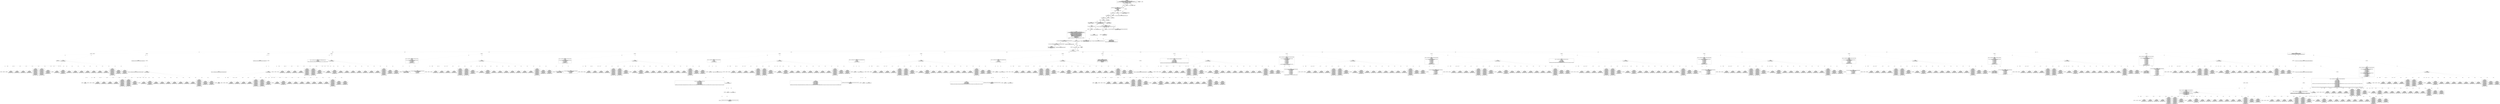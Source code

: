 digraph graphname {
n142109 [shape=box,label="(142109)\ngraphics.__softwareDirty = false\ngraphics.set___dirty(false)"];
n142108 [shape=box,label="(142108)\ndata.destroy()\ngraphics.__bitmap.image.dirty = true\nvar fh = graphics.__bitmap.image\nfh.version ++"];
n142107 [shape=box,label="(142107)\nopenfl.display._internal.CairoGraphics.endStroke()"];
n142106 [shape=box,label="(142106)\nvar _hx_tmp = openfl.display._internal.CairoGraphics.strokeCommands.get_length()\nvar _hx_tmp = _hx_tmp > 0"];
n142106 -> n142107[style="dashed",color="gray",label="then"];
n142106 -> n142108[style="dashed",color="gray",label="next"];
n142105 [shape=box,label="(142105)\nopenfl.display._internal.CairoGraphics.endFill()"];
n142104 [shape=box,label="(142104)\nvar _hx_tmp = openfl.display._internal.CairoGraphics.fillCommands.get_length()\nvar _hx_tmp = _hx_tmp > 0"];
n142104 -> n142105[style="dashed",color="gray",label="then"];
n142104 -> n142106[style="dashed",color="gray",label="next"];
n142103 [shape=box,label="(142103)"];
n142102 [shape=box,label="(142102)"];
n142101 [shape=box,label="(142101)\ndata.prev = type"];
n142100 [shape=box,label="(142100)"];
n142099 [shape=box,label="(142099)"];
n142098 [shape=box,label="(142098)"];
n142097 [shape=box,label="(142097)\nvar data = data\nvar data = data.oPos\nvar _hx_tmp = 1\ndata.oPos = data + _hx_tmp"];
n142096 [shape=box,label="(142096)\nvar data = data\nvar data = data.oPos\nvar _hx_tmp = 1\ndata.oPos = data + _hx_tmp"];
n142095 [shape=box,label="(142095)\nvar data = data\nvar data = data.fPos\nvar _hx_tmp = 2\ndata.fPos = data + _hx_tmp"];
n142094 [shape=box,label="(142094)\nvar data = data\nvar data = data.fPos\nvar _hx_tmp = 2\ndata.fPos = data + _hx_tmp"];
n142093 [shape=box,label="(142093)\nvar data = data\nvar data = data.oPos\nvar _hx_tmp = 4\ndata.oPos = data + _hx_tmp\nvar data = data\nvar data = data.iPos\nvar _hx_tmp = 1\ndata.iPos = data + _hx_tmp\nvar data = data\nvar data = data.fPos\nvar _hx_tmp = 2\ndata.fPos = data + _hx_tmp\nvar data = data\nvar data = data.bPos\nvar _hx_tmp = 1\ndata.bPos = data + _hx_tmp"];
n142092 [shape=box,label="(142092)\nvar data = data\nvar data = data.oPos\nvar _hx_tmp = 4\ndata.oPos = data + _hx_tmp\nvar data = data\nvar data = data.iiPos\nvar _hx_tmp = 2\ndata.iiPos = data + _hx_tmp\nvar data = data\nvar data = data.ffPos\nvar _hx_tmp = 1\ndata.ffPos = data + _hx_tmp\nvar data = data\nvar data = data.fPos\nvar _hx_tmp = 1\ndata.fPos = data + _hx_tmp"];
n142091 [shape=box,label="(142091)\nvar data = data\nvar data = data.oPos\nvar _hx_tmp = 2\ndata.oPos = data + _hx_tmp\nvar data = data\nvar data = data.bPos\nvar _hx_tmp = 2\ndata.bPos = data + _hx_tmp"];
n142090 [shape=box,label="(142090)"];
n142089 [shape=box,label="(142089)\nvar data = data\nvar data = data.oPos\nvar _hx_tmp = 4\ndata.oPos = data + _hx_tmp"];
n142088 [shape=box,label="(142088)\nvar data = data\nvar data = data.fPos\nvar _hx_tmp = 5\ndata.fPos = data + _hx_tmp\nvar data = data\nvar data = data.oPos\nvar _hx_tmp = 1\ndata.oPos = data + _hx_tmp"];
n142087 [shape=box,label="(142087)\nvar data = data\nvar data = data.fPos\nvar _hx_tmp = 4\ndata.fPos = data + _hx_tmp"];
n142086 [shape=box,label="(142086)\nvar data = data\nvar data = data.oPos\nvar _hx_tmp = 3\ndata.oPos = data + _hx_tmp"];
n142085 [shape=box,label="(142085)\nvar data = data\nvar data = data.fPos\nvar _hx_tmp = 4\ndata.fPos = data + _hx_tmp"];
n142084 [shape=box,label="(142084)\nvar data = data\nvar data = data.fPos\nvar _hx_tmp = 3\ndata.fPos = data + _hx_tmp"];
n142083 [shape=box,label="(142083)\nvar data = data\nvar data = data.fPos\nvar _hx_tmp = 4\ndata.fPos = data + _hx_tmp"];
n142082 [shape=box,label="(142082)\nvar data = data\nvar data = data.fPos\nvar _hx_tmp = 6\ndata.fPos = data + _hx_tmp"];
n142081 [shape=box,label="(142081)\nvar data = data\nvar data = data.oPos\nvar _hx_tmp = 1\ndata.oPos = data + _hx_tmp"];
n142080 [shape=box,label="(142080)\nvar data = data\nvar data = data.oPos\nvar _hx_tmp = 4\ndata.oPos = data + _hx_tmp\nvar data = data\nvar data = data.iiPos\nvar _hx_tmp = 2\ndata.iiPos = data + _hx_tmp\nvar data = data\nvar data = data.ffPos\nvar _hx_tmp = 1\ndata.ffPos = data + _hx_tmp\nvar data = data\nvar data = data.fPos\nvar _hx_tmp = 1\ndata.fPos = data + _hx_tmp"];
n142079 [shape=box,label="(142079)\nvar data = data\nvar data = data.iPos\nvar _hx_tmp = 1\ndata.iPos = data + _hx_tmp\nvar data = data\nvar data = data.fPos\nvar _hx_tmp = 1\ndata.fPos = data + _hx_tmp"];
n142078 [shape=box,label="(142078)\nvar data = data\nvar data = data.oPos\nvar _hx_tmp = 2\ndata.oPos = data + _hx_tmp\nvar data = data\nvar data = data.bPos\nvar _hx_tmp = 2\ndata.bPos = data + _hx_tmp"];
n142077 [shape=box,label="(142077)\nvar ` = data.prev\nvar _hx_tmp = enumIndex `"];
n142077 -> n142078[style="dashed",color="gray",label="case 0"];
n142077 -> n142079[style="dashed",color="gray",label="case 1"];
n142077 -> n142080[style="dashed",color="gray",label="case 2"];
n142077 -> n142081[style="dashed",color="gray",label="case 3"];
n142077 -> n142082[style="dashed",color="gray",label="case 4"];
n142077 -> n142083[style="dashed",color="gray",label="case 5"];
n142077 -> n142084[style="dashed",color="gray",label="case 6"];
n142077 -> n142085[style="dashed",color="gray",label="case 7"];
n142077 -> n142086[style="dashed",color="gray",label="case 8"];
n142077 -> n142087[style="dashed",color="gray",label="case 9"];
n142077 -> n142088[style="dashed",color="gray",label="case 10"];
n142077 -> n142089[style="dashed",color="gray",label="case 12"];
n142077 -> n142090[style="dashed",color="gray",label="case 13"];
n142077 -> n142091[style="dashed",color="gray",label="case 14"];
n142077 -> n142092[style="dashed",color="gray",label="case 15"];
n142077 -> n142093[style="dashed",color="gray",label="case 16"];
n142077 -> n142094[style="dashed",color="gray",label="case 17"];
n142077 -> n142095[style="dashed",color="gray",label="case 18"];
n142077 -> n142096[style="dashed",color="gray",label="case 19"];
n142077 -> n142097[style="dashed",color="gray",label="case 20"];
n142077 -> n142098[style="dashed",color="gray",label="case 21 | 22"];
n142077 -> n142099[style="dashed",color="gray",label="default"];
n142077 -> n142100[style="dashed",color="gray",label="next"];
n142076 [shape=box,label="(142076)"];
n142076 -> n142077[style="dashed",color="gray",label="sub"];
n142076 -> n142101[style="dashed",color="gray",label="next"];
n142075 [shape=box,label="(142075)\nopenfl.display._internal.CairoGraphics.fillCommands.windingNonZero()"];
n142074 [shape=box,label="(142074)"];
n142073 [shape=box,label="(142073)\nvar this\nthis = data"];
n142072 [shape=box,label="(142072)\ndata.prev = openfl.display._internal.DrawCommandType.WINDING_NON_ZERO"];
n142072 -> n142073[style="dashed",color="gray",label="sub"];
n142072 -> n142074[style="dashed",color="gray",label="next"];
n142071 [shape=box,label="(142071)"];
n142070 [shape=box,label="(142070)"];
n142069 [shape=box,label="(142069)"];
n142068 [shape=box,label="(142068)\nvar data = data\nvar data = data.oPos\nvar _hx_tmp = 1\ndata.oPos = data + _hx_tmp"];
n142067 [shape=box,label="(142067)\nvar data = data\nvar data = data.oPos\nvar _hx_tmp = 1\ndata.oPos = data + _hx_tmp"];
n142066 [shape=box,label="(142066)\nvar data = data\nvar data = data.fPos\nvar _hx_tmp = 2\ndata.fPos = data + _hx_tmp"];
n142065 [shape=box,label="(142065)\nvar data = data\nvar data = data.fPos\nvar _hx_tmp = 2\ndata.fPos = data + _hx_tmp"];
n142064 [shape=box,label="(142064)\nvar data = data\nvar data = data.oPos\nvar _hx_tmp = 4\ndata.oPos = data + _hx_tmp\nvar data = data\nvar data = data.iPos\nvar _hx_tmp = 1\ndata.iPos = data + _hx_tmp\nvar data = data\nvar data = data.fPos\nvar _hx_tmp = 2\ndata.fPos = data + _hx_tmp\nvar data = data\nvar data = data.bPos\nvar _hx_tmp = 1\ndata.bPos = data + _hx_tmp"];
n142063 [shape=box,label="(142063)\nvar data = data\nvar data = data.oPos\nvar _hx_tmp = 4\ndata.oPos = data + _hx_tmp\nvar data = data\nvar data = data.iiPos\nvar _hx_tmp = 2\ndata.iiPos = data + _hx_tmp\nvar data = data\nvar data = data.ffPos\nvar _hx_tmp = 1\ndata.ffPos = data + _hx_tmp\nvar data = data\nvar data = data.fPos\nvar _hx_tmp = 1\ndata.fPos = data + _hx_tmp"];
n142062 [shape=box,label="(142062)\nvar data = data\nvar data = data.oPos\nvar _hx_tmp = 2\ndata.oPos = data + _hx_tmp\nvar data = data\nvar data = data.bPos\nvar _hx_tmp = 2\ndata.bPos = data + _hx_tmp"];
n142061 [shape=box,label="(142061)"];
n142060 [shape=box,label="(142060)\nvar data = data\nvar data = data.oPos\nvar _hx_tmp = 4\ndata.oPos = data + _hx_tmp"];
n142059 [shape=box,label="(142059)\nvar data = data\nvar data = data.fPos\nvar _hx_tmp = 5\ndata.fPos = data + _hx_tmp\nvar data = data\nvar data = data.oPos\nvar _hx_tmp = 1\ndata.oPos = data + _hx_tmp"];
n142058 [shape=box,label="(142058)\nvar data = data\nvar data = data.fPos\nvar _hx_tmp = 4\ndata.fPos = data + _hx_tmp"];
n142057 [shape=box,label="(142057)\nvar data = data\nvar data = data.oPos\nvar _hx_tmp = 3\ndata.oPos = data + _hx_tmp"];
n142056 [shape=box,label="(142056)\nvar data = data\nvar data = data.fPos\nvar _hx_tmp = 4\ndata.fPos = data + _hx_tmp"];
n142055 [shape=box,label="(142055)\nvar data = data\nvar data = data.fPos\nvar _hx_tmp = 3\ndata.fPos = data + _hx_tmp"];
n142054 [shape=box,label="(142054)\nvar data = data\nvar data = data.fPos\nvar _hx_tmp = 4\ndata.fPos = data + _hx_tmp"];
n142053 [shape=box,label="(142053)\nvar data = data\nvar data = data.fPos\nvar _hx_tmp = 6\ndata.fPos = data + _hx_tmp"];
n142052 [shape=box,label="(142052)\nvar data = data\nvar data = data.oPos\nvar _hx_tmp = 1\ndata.oPos = data + _hx_tmp"];
n142051 [shape=box,label="(142051)\nvar data = data\nvar data = data.oPos\nvar _hx_tmp = 4\ndata.oPos = data + _hx_tmp\nvar data = data\nvar data = data.iiPos\nvar _hx_tmp = 2\ndata.iiPos = data + _hx_tmp\nvar data = data\nvar data = data.ffPos\nvar _hx_tmp = 1\ndata.ffPos = data + _hx_tmp\nvar data = data\nvar data = data.fPos\nvar _hx_tmp = 1\ndata.fPos = data + _hx_tmp"];
n142050 [shape=box,label="(142050)\nvar data = data\nvar data = data.iPos\nvar _hx_tmp = 1\ndata.iPos = data + _hx_tmp\nvar data = data\nvar data = data.fPos\nvar _hx_tmp = 1\ndata.fPos = data + _hx_tmp"];
n142049 [shape=box,label="(142049)\nvar data = data\nvar data = data.oPos\nvar _hx_tmp = 2\ndata.oPos = data + _hx_tmp\nvar data = data\nvar data = data.bPos\nvar _hx_tmp = 2\ndata.bPos = data + _hx_tmp"];
n142048 [shape=box,label="(142048)\nvar ` = data.prev\nvar _hx_tmp = enumIndex `"];
n142048 -> n142049[style="dashed",color="gray",label="case 0"];
n142048 -> n142050[style="dashed",color="gray",label="case 1"];
n142048 -> n142051[style="dashed",color="gray",label="case 2"];
n142048 -> n142052[style="dashed",color="gray",label="case 3"];
n142048 -> n142053[style="dashed",color="gray",label="case 4"];
n142048 -> n142054[style="dashed",color="gray",label="case 5"];
n142048 -> n142055[style="dashed",color="gray",label="case 6"];
n142048 -> n142056[style="dashed",color="gray",label="case 7"];
n142048 -> n142057[style="dashed",color="gray",label="case 8"];
n142048 -> n142058[style="dashed",color="gray",label="case 9"];
n142048 -> n142059[style="dashed",color="gray",label="case 10"];
n142048 -> n142060[style="dashed",color="gray",label="case 12"];
n142048 -> n142061[style="dashed",color="gray",label="case 13"];
n142048 -> n142062[style="dashed",color="gray",label="case 14"];
n142048 -> n142063[style="dashed",color="gray",label="case 15"];
n142048 -> n142064[style="dashed",color="gray",label="case 16"];
n142048 -> n142065[style="dashed",color="gray",label="case 17"];
n142048 -> n142066[style="dashed",color="gray",label="case 18"];
n142048 -> n142067[style="dashed",color="gray",label="case 19"];
n142048 -> n142068[style="dashed",color="gray",label="case 20"];
n142048 -> n142069[style="dashed",color="gray",label="case 21 | 22"];
n142048 -> n142070[style="dashed",color="gray",label="default"];
n142048 -> n142071[style="dashed",color="gray",label="next"];
n142047 [shape=box,label="(142047)"];
n142047 -> n142048[style="dashed",color="gray",label="sub"];
n142047 -> n142072[style="dashed",color="gray",label="next"];
n142046 [shape=box,label="(142046)"];
n142046 -> n142047[style="dashed",color="gray",label="sub"];
n142046 -> n142075[style="dashed",color="gray",label="next"];
n142045 [shape=box,label="(142045)\nopenfl.display._internal.CairoGraphics.fillCommands.windingEvenOdd()"];
n142044 [shape=box,label="(142044)"];
n142043 [shape=box,label="(142043)\nvar this\nthis = data"];
n142042 [shape=box,label="(142042)\ndata.prev = openfl.display._internal.DrawCommandType.WINDING_EVEN_ODD"];
n142042 -> n142043[style="dashed",color="gray",label="sub"];
n142042 -> n142044[style="dashed",color="gray",label="next"];
n142041 [shape=box,label="(142041)"];
n142040 [shape=box,label="(142040)"];
n142039 [shape=box,label="(142039)"];
n142038 [shape=box,label="(142038)\nvar data = data\nvar data = data.oPos\nvar _hx_tmp = 1\ndata.oPos = data + _hx_tmp"];
n142037 [shape=box,label="(142037)\nvar data = data\nvar data = data.oPos\nvar _hx_tmp = 1\ndata.oPos = data + _hx_tmp"];
n142036 [shape=box,label="(142036)\nvar data = data\nvar data = data.fPos\nvar _hx_tmp = 2\ndata.fPos = data + _hx_tmp"];
n142035 [shape=box,label="(142035)\nvar data = data\nvar data = data.fPos\nvar _hx_tmp = 2\ndata.fPos = data + _hx_tmp"];
n142034 [shape=box,label="(142034)\nvar data = data\nvar data = data.oPos\nvar _hx_tmp = 4\ndata.oPos = data + _hx_tmp\nvar data = data\nvar data = data.iPos\nvar _hx_tmp = 1\ndata.iPos = data + _hx_tmp\nvar data = data\nvar data = data.fPos\nvar _hx_tmp = 2\ndata.fPos = data + _hx_tmp\nvar data = data\nvar data = data.bPos\nvar _hx_tmp = 1\ndata.bPos = data + _hx_tmp"];
n142033 [shape=box,label="(142033)\nvar data = data\nvar data = data.oPos\nvar _hx_tmp = 4\ndata.oPos = data + _hx_tmp\nvar data = data\nvar data = data.iiPos\nvar _hx_tmp = 2\ndata.iiPos = data + _hx_tmp\nvar data = data\nvar data = data.ffPos\nvar _hx_tmp = 1\ndata.ffPos = data + _hx_tmp\nvar data = data\nvar data = data.fPos\nvar _hx_tmp = 1\ndata.fPos = data + _hx_tmp"];
n142032 [shape=box,label="(142032)\nvar data = data\nvar data = data.oPos\nvar _hx_tmp = 2\ndata.oPos = data + _hx_tmp\nvar data = data\nvar data = data.bPos\nvar _hx_tmp = 2\ndata.bPos = data + _hx_tmp"];
n142031 [shape=box,label="(142031)"];
n142030 [shape=box,label="(142030)\nvar data = data\nvar data = data.oPos\nvar _hx_tmp = 4\ndata.oPos = data + _hx_tmp"];
n142029 [shape=box,label="(142029)\nvar data = data\nvar data = data.fPos\nvar _hx_tmp = 5\ndata.fPos = data + _hx_tmp\nvar data = data\nvar data = data.oPos\nvar _hx_tmp = 1\ndata.oPos = data + _hx_tmp"];
n142028 [shape=box,label="(142028)\nvar data = data\nvar data = data.fPos\nvar _hx_tmp = 4\ndata.fPos = data + _hx_tmp"];
n142027 [shape=box,label="(142027)\nvar data = data\nvar data = data.oPos\nvar _hx_tmp = 3\ndata.oPos = data + _hx_tmp"];
n142026 [shape=box,label="(142026)\nvar data = data\nvar data = data.fPos\nvar _hx_tmp = 4\ndata.fPos = data + _hx_tmp"];
n142025 [shape=box,label="(142025)\nvar data = data\nvar data = data.fPos\nvar _hx_tmp = 3\ndata.fPos = data + _hx_tmp"];
n142024 [shape=box,label="(142024)\nvar data = data\nvar data = data.fPos\nvar _hx_tmp = 4\ndata.fPos = data + _hx_tmp"];
n142023 [shape=box,label="(142023)\nvar data = data\nvar data = data.fPos\nvar _hx_tmp = 6\ndata.fPos = data + _hx_tmp"];
n142022 [shape=box,label="(142022)\nvar data = data\nvar data = data.oPos\nvar _hx_tmp = 1\ndata.oPos = data + _hx_tmp"];
n142021 [shape=box,label="(142021)\nvar data = data\nvar data = data.oPos\nvar _hx_tmp = 4\ndata.oPos = data + _hx_tmp\nvar data = data\nvar data = data.iiPos\nvar _hx_tmp = 2\ndata.iiPos = data + _hx_tmp\nvar data = data\nvar data = data.ffPos\nvar _hx_tmp = 1\ndata.ffPos = data + _hx_tmp\nvar data = data\nvar data = data.fPos\nvar _hx_tmp = 1\ndata.fPos = data + _hx_tmp"];
n142020 [shape=box,label="(142020)\nvar data = data\nvar data = data.iPos\nvar _hx_tmp = 1\ndata.iPos = data + _hx_tmp\nvar data = data\nvar data = data.fPos\nvar _hx_tmp = 1\ndata.fPos = data + _hx_tmp"];
n142019 [shape=box,label="(142019)\nvar data = data\nvar data = data.oPos\nvar _hx_tmp = 2\ndata.oPos = data + _hx_tmp\nvar data = data\nvar data = data.bPos\nvar _hx_tmp = 2\ndata.bPos = data + _hx_tmp"];
n142018 [shape=box,label="(142018)\nvar ` = data.prev\nvar _hx_tmp = enumIndex `"];
n142018 -> n142019[style="dashed",color="gray",label="case 0"];
n142018 -> n142020[style="dashed",color="gray",label="case 1"];
n142018 -> n142021[style="dashed",color="gray",label="case 2"];
n142018 -> n142022[style="dashed",color="gray",label="case 3"];
n142018 -> n142023[style="dashed",color="gray",label="case 4"];
n142018 -> n142024[style="dashed",color="gray",label="case 5"];
n142018 -> n142025[style="dashed",color="gray",label="case 6"];
n142018 -> n142026[style="dashed",color="gray",label="case 7"];
n142018 -> n142027[style="dashed",color="gray",label="case 8"];
n142018 -> n142028[style="dashed",color="gray",label="case 9"];
n142018 -> n142029[style="dashed",color="gray",label="case 10"];
n142018 -> n142030[style="dashed",color="gray",label="case 12"];
n142018 -> n142031[style="dashed",color="gray",label="case 13"];
n142018 -> n142032[style="dashed",color="gray",label="case 14"];
n142018 -> n142033[style="dashed",color="gray",label="case 15"];
n142018 -> n142034[style="dashed",color="gray",label="case 16"];
n142018 -> n142035[style="dashed",color="gray",label="case 17"];
n142018 -> n142036[style="dashed",color="gray",label="case 18"];
n142018 -> n142037[style="dashed",color="gray",label="case 19"];
n142018 -> n142038[style="dashed",color="gray",label="case 20"];
n142018 -> n142039[style="dashed",color="gray",label="case 21 | 22"];
n142018 -> n142040[style="dashed",color="gray",label="default"];
n142018 -> n142041[style="dashed",color="gray",label="next"];
n142017 [shape=box,label="(142017)"];
n142017 -> n142018[style="dashed",color="gray",label="sub"];
n142017 -> n142042[style="dashed",color="gray",label="next"];
n142016 [shape=box,label="(142016)"];
n142016 -> n142017[style="dashed",color="gray",label="sub"];
n142016 -> n142045[style="dashed",color="gray",label="next"];
n142015 [shape=box,label="(142015)\ndata.prev = openfl.display._internal.DrawCommandType.OVERRIDE_BLEND_MODE\nvar this\nthis = data\nvar c = cast this\nrenderer.__setBlendModeCairo(openfl.display._internal.CairoGraphics.cairo, cast cast c.buffer.o[cast c.oPos])"];
n142014 [shape=box,label="(142014)"];
n142013 [shape=box,label="(142013)"];
n142012 [shape=box,label="(142012)"];
n142011 [shape=box,label="(142011)\nvar data = data\nvar data = data.oPos\nvar _hx_tmp = 1\ndata.oPos = data + _hx_tmp"];
n142010 [shape=box,label="(142010)\nvar data = data\nvar data = data.oPos\nvar _hx_tmp = 1\ndata.oPos = data + _hx_tmp"];
n142009 [shape=box,label="(142009)\nvar data = data\nvar data = data.fPos\nvar _hx_tmp = 2\ndata.fPos = data + _hx_tmp"];
n142008 [shape=box,label="(142008)\nvar data = data\nvar data = data.fPos\nvar _hx_tmp = 2\ndata.fPos = data + _hx_tmp"];
n142007 [shape=box,label="(142007)\nvar data = data\nvar data = data.oPos\nvar _hx_tmp = 4\ndata.oPos = data + _hx_tmp\nvar data = data\nvar data = data.iPos\nvar _hx_tmp = 1\ndata.iPos = data + _hx_tmp\nvar data = data\nvar data = data.fPos\nvar _hx_tmp = 2\ndata.fPos = data + _hx_tmp\nvar data = data\nvar data = data.bPos\nvar _hx_tmp = 1\ndata.bPos = data + _hx_tmp"];
n142006 [shape=box,label="(142006)\nvar data = data\nvar data = data.oPos\nvar _hx_tmp = 4\ndata.oPos = data + _hx_tmp\nvar data = data\nvar data = data.iiPos\nvar _hx_tmp = 2\ndata.iiPos = data + _hx_tmp\nvar data = data\nvar data = data.ffPos\nvar _hx_tmp = 1\ndata.ffPos = data + _hx_tmp\nvar data = data\nvar data = data.fPos\nvar _hx_tmp = 1\ndata.fPos = data + _hx_tmp"];
n142005 [shape=box,label="(142005)\nvar data = data\nvar data = data.oPos\nvar _hx_tmp = 2\ndata.oPos = data + _hx_tmp\nvar data = data\nvar data = data.bPos\nvar _hx_tmp = 2\ndata.bPos = data + _hx_tmp"];
n142004 [shape=box,label="(142004)"];
n142003 [shape=box,label="(142003)\nvar data = data\nvar data = data.oPos\nvar _hx_tmp = 4\ndata.oPos = data + _hx_tmp"];
n142002 [shape=box,label="(142002)\nvar data = data\nvar data = data.fPos\nvar _hx_tmp = 5\ndata.fPos = data + _hx_tmp\nvar data = data\nvar data = data.oPos\nvar _hx_tmp = 1\ndata.oPos = data + _hx_tmp"];
n142001 [shape=box,label="(142001)\nvar data = data\nvar data = data.fPos\nvar _hx_tmp = 4\ndata.fPos = data + _hx_tmp"];
n142000 [shape=box,label="(142000)\nvar data = data\nvar data = data.oPos\nvar _hx_tmp = 3\ndata.oPos = data + _hx_tmp"];
n141999 [shape=box,label="(141999)\nvar data = data\nvar data = data.fPos\nvar _hx_tmp = 4\ndata.fPos = data + _hx_tmp"];
n141998 [shape=box,label="(141998)\nvar data = data\nvar data = data.fPos\nvar _hx_tmp = 3\ndata.fPos = data + _hx_tmp"];
n141997 [shape=box,label="(141997)\nvar data = data\nvar data = data.fPos\nvar _hx_tmp = 4\ndata.fPos = data + _hx_tmp"];
n141996 [shape=box,label="(141996)\nvar data = data\nvar data = data.fPos\nvar _hx_tmp = 6\ndata.fPos = data + _hx_tmp"];
n141995 [shape=box,label="(141995)\nvar data = data\nvar data = data.oPos\nvar _hx_tmp = 1\ndata.oPos = data + _hx_tmp"];
n141994 [shape=box,label="(141994)\nvar data = data\nvar data = data.oPos\nvar _hx_tmp = 4\ndata.oPos = data + _hx_tmp\nvar data = data\nvar data = data.iiPos\nvar _hx_tmp = 2\ndata.iiPos = data + _hx_tmp\nvar data = data\nvar data = data.ffPos\nvar _hx_tmp = 1\ndata.ffPos = data + _hx_tmp\nvar data = data\nvar data = data.fPos\nvar _hx_tmp = 1\ndata.fPos = data + _hx_tmp"];
n141993 [shape=box,label="(141993)\nvar data = data\nvar data = data.iPos\nvar _hx_tmp = 1\ndata.iPos = data + _hx_tmp\nvar data = data\nvar data = data.fPos\nvar _hx_tmp = 1\ndata.fPos = data + _hx_tmp"];
n141992 [shape=box,label="(141992)\nvar data = data\nvar data = data.oPos\nvar _hx_tmp = 2\ndata.oPos = data + _hx_tmp\nvar data = data\nvar data = data.bPos\nvar _hx_tmp = 2\ndata.bPos = data + _hx_tmp"];
n141991 [shape=box,label="(141991)\nvar ` = data.prev\nvar _hx_tmp = enumIndex `"];
n141991 -> n141992[style="dashed",color="gray",label="case 0"];
n141991 -> n141993[style="dashed",color="gray",label="case 1"];
n141991 -> n141994[style="dashed",color="gray",label="case 2"];
n141991 -> n141995[style="dashed",color="gray",label="case 3"];
n141991 -> n141996[style="dashed",color="gray",label="case 4"];
n141991 -> n141997[style="dashed",color="gray",label="case 5"];
n141991 -> n141998[style="dashed",color="gray",label="case 6"];
n141991 -> n141999[style="dashed",color="gray",label="case 7"];
n141991 -> n142000[style="dashed",color="gray",label="case 8"];
n141991 -> n142001[style="dashed",color="gray",label="case 9"];
n141991 -> n142002[style="dashed",color="gray",label="case 10"];
n141991 -> n142003[style="dashed",color="gray",label="case 12"];
n141991 -> n142004[style="dashed",color="gray",label="case 13"];
n141991 -> n142005[style="dashed",color="gray",label="case 14"];
n141991 -> n142006[style="dashed",color="gray",label="case 15"];
n141991 -> n142007[style="dashed",color="gray",label="case 16"];
n141991 -> n142008[style="dashed",color="gray",label="case 17"];
n141991 -> n142009[style="dashed",color="gray",label="case 18"];
n141991 -> n142010[style="dashed",color="gray",label="case 19"];
n141991 -> n142011[style="dashed",color="gray",label="case 20"];
n141991 -> n142012[style="dashed",color="gray",label="case 21 | 22"];
n141991 -> n142013[style="dashed",color="gray",label="default"];
n141991 -> n142014[style="dashed",color="gray",label="next"];
n141990 [shape=box,label="(141990)"];
n141990 -> n141991[style="dashed",color="gray",label="sub"];
n141990 -> n142015[style="dashed",color="gray",label="next"];
n141989 [shape=box,label="(141989)"];
n141988 [shape=box,label="(141988)\ninitStrokeX = cast c.buffer.f[cast c.fPos]\nvar c = cast c.buffer.f\nvar initStrokeY = cast c.fPos + 1\ninitStrokeY = c[initStrokeY]"];
n141987 [shape=box,label="(141987)\nvar _hx_tmp = openfl.display._internal.CairoGraphics.strokeCommands\nvar c = cast c.buffer.f[cast c.fPos]\nvar c = cast c.buffer.f\nvar c = cast c.fPos + 1\nvar c = c[c]\n_hx_tmp.moveTo(c, c)"];
n141986 [shape=box,label="(141986)\ndata.prev = openfl.display._internal.DrawCommandType.MOVE_TO\nvar this\nthis = data\nvar c = cast this\nvar _hx_tmp = openfl.display._internal.CairoGraphics.fillCommands\nvar c = cast c.buffer.f[cast c.fPos]\nvar c = cast c.buffer.f\nvar c = cast c.fPos + 1\nvar c = c[c]\n_hx_tmp.moveTo(c, c)\nvar hasLineStyle = hasLineStyle"];
n141986 -> n141987[style="dashed",color="gray",label="then"];
n141986 -> n141988[style="dashed",color="gray",label="else"];
n141986 -> n141989[style="dashed",color="gray",label="next"];
n141985 [shape=box,label="(141985)"];
n141984 [shape=box,label="(141984)"];
n141983 [shape=box,label="(141983)"];
n141982 [shape=box,label="(141982)\nvar data = data\nvar data = data.oPos\nvar _hx_tmp = 1\ndata.oPos = data + _hx_tmp"];
n141981 [shape=box,label="(141981)\nvar data = data\nvar data = data.oPos\nvar _hx_tmp = 1\ndata.oPos = data + _hx_tmp"];
n141980 [shape=box,label="(141980)\nvar data = data\nvar data = data.fPos\nvar _hx_tmp = 2\ndata.fPos = data + _hx_tmp"];
n141979 [shape=box,label="(141979)\nvar data = data\nvar data = data.fPos\nvar _hx_tmp = 2\ndata.fPos = data + _hx_tmp"];
n141978 [shape=box,label="(141978)\nvar data = data\nvar data = data.oPos\nvar _hx_tmp = 4\ndata.oPos = data + _hx_tmp\nvar data = data\nvar data = data.iPos\nvar _hx_tmp = 1\ndata.iPos = data + _hx_tmp\nvar data = data\nvar data = data.fPos\nvar _hx_tmp = 2\ndata.fPos = data + _hx_tmp\nvar data = data\nvar data = data.bPos\nvar _hx_tmp = 1\ndata.bPos = data + _hx_tmp"];
n141977 [shape=box,label="(141977)\nvar data = data\nvar data = data.oPos\nvar _hx_tmp = 4\ndata.oPos = data + _hx_tmp\nvar data = data\nvar data = data.iiPos\nvar _hx_tmp = 2\ndata.iiPos = data + _hx_tmp\nvar data = data\nvar data = data.ffPos\nvar _hx_tmp = 1\ndata.ffPos = data + _hx_tmp\nvar data = data\nvar data = data.fPos\nvar _hx_tmp = 1\ndata.fPos = data + _hx_tmp"];
n141976 [shape=box,label="(141976)\nvar data = data\nvar data = data.oPos\nvar _hx_tmp = 2\ndata.oPos = data + _hx_tmp\nvar data = data\nvar data = data.bPos\nvar _hx_tmp = 2\ndata.bPos = data + _hx_tmp"];
n141975 [shape=box,label="(141975)"];
n141974 [shape=box,label="(141974)\nvar data = data\nvar data = data.oPos\nvar _hx_tmp = 4\ndata.oPos = data + _hx_tmp"];
n141973 [shape=box,label="(141973)\nvar data = data\nvar data = data.fPos\nvar _hx_tmp = 5\ndata.fPos = data + _hx_tmp\nvar data = data\nvar data = data.oPos\nvar _hx_tmp = 1\ndata.oPos = data + _hx_tmp"];
n141972 [shape=box,label="(141972)\nvar data = data\nvar data = data.fPos\nvar _hx_tmp = 4\ndata.fPos = data + _hx_tmp"];
n141971 [shape=box,label="(141971)\nvar data = data\nvar data = data.oPos\nvar _hx_tmp = 3\ndata.oPos = data + _hx_tmp"];
n141970 [shape=box,label="(141970)\nvar data = data\nvar data = data.fPos\nvar _hx_tmp = 4\ndata.fPos = data + _hx_tmp"];
n141969 [shape=box,label="(141969)\nvar data = data\nvar data = data.fPos\nvar _hx_tmp = 3\ndata.fPos = data + _hx_tmp"];
n141968 [shape=box,label="(141968)\nvar data = data\nvar data = data.fPos\nvar _hx_tmp = 4\ndata.fPos = data + _hx_tmp"];
n141967 [shape=box,label="(141967)\nvar data = data\nvar data = data.fPos\nvar _hx_tmp = 6\ndata.fPos = data + _hx_tmp"];
n141966 [shape=box,label="(141966)\nvar data = data\nvar data = data.oPos\nvar _hx_tmp = 1\ndata.oPos = data + _hx_tmp"];
n141965 [shape=box,label="(141965)\nvar data = data\nvar data = data.oPos\nvar _hx_tmp = 4\ndata.oPos = data + _hx_tmp\nvar data = data\nvar data = data.iiPos\nvar _hx_tmp = 2\ndata.iiPos = data + _hx_tmp\nvar data = data\nvar data = data.ffPos\nvar _hx_tmp = 1\ndata.ffPos = data + _hx_tmp\nvar data = data\nvar data = data.fPos\nvar _hx_tmp = 1\ndata.fPos = data + _hx_tmp"];
n141964 [shape=box,label="(141964)\nvar data = data\nvar data = data.iPos\nvar _hx_tmp = 1\ndata.iPos = data + _hx_tmp\nvar data = data\nvar data = data.fPos\nvar _hx_tmp = 1\ndata.fPos = data + _hx_tmp"];
n141963 [shape=box,label="(141963)\nvar data = data\nvar data = data.oPos\nvar _hx_tmp = 2\ndata.oPos = data + _hx_tmp\nvar data = data\nvar data = data.bPos\nvar _hx_tmp = 2\ndata.bPos = data + _hx_tmp"];
n141962 [shape=box,label="(141962)\nvar ` = data.prev\nvar _hx_tmp = enumIndex `"];
n141962 -> n141963[style="dashed",color="gray",label="case 0"];
n141962 -> n141964[style="dashed",color="gray",label="case 1"];
n141962 -> n141965[style="dashed",color="gray",label="case 2"];
n141962 -> n141966[style="dashed",color="gray",label="case 3"];
n141962 -> n141967[style="dashed",color="gray",label="case 4"];
n141962 -> n141968[style="dashed",color="gray",label="case 5"];
n141962 -> n141969[style="dashed",color="gray",label="case 6"];
n141962 -> n141970[style="dashed",color="gray",label="case 7"];
n141962 -> n141971[style="dashed",color="gray",label="case 8"];
n141962 -> n141972[style="dashed",color="gray",label="case 9"];
n141962 -> n141973[style="dashed",color="gray",label="case 10"];
n141962 -> n141974[style="dashed",color="gray",label="case 12"];
n141962 -> n141975[style="dashed",color="gray",label="case 13"];
n141962 -> n141976[style="dashed",color="gray",label="case 14"];
n141962 -> n141977[style="dashed",color="gray",label="case 15"];
n141962 -> n141978[style="dashed",color="gray",label="case 16"];
n141962 -> n141979[style="dashed",color="gray",label="case 17"];
n141962 -> n141980[style="dashed",color="gray",label="case 18"];
n141962 -> n141981[style="dashed",color="gray",label="case 19"];
n141962 -> n141982[style="dashed",color="gray",label="case 20"];
n141962 -> n141983[style="dashed",color="gray",label="case 21 | 22"];
n141962 -> n141984[style="dashed",color="gray",label="default"];
n141962 -> n141985[style="dashed",color="gray",label="next"];
n141961 [shape=box,label="(141961)"];
n141961 -> n141962[style="dashed",color="gray",label="sub"];
n141961 -> n141986[style="dashed",color="gray",label="next"];
n141960 [shape=box,label="(141960)"];
n141959 [shape=box,label="(141959)\ninitStrokeX = cast c.buffer.f[cast c.fPos]\nvar c = cast c.buffer.f\nvar initStrokeY = cast c.fPos + 1\ninitStrokeY = c[initStrokeY]"];
n141958 [shape=box,label="(141958)\nvar _hx_tmp = openfl.display._internal.CairoGraphics.strokeCommands\nvar c = cast c.buffer.f[cast c.fPos]\nvar c = cast c.buffer.f\nvar c = cast c.fPos + 1\nvar c = c[c]\n_hx_tmp.lineTo(c, c)"];
n141957 [shape=box,label="(141957)\ndata.prev = openfl.display._internal.DrawCommandType.LINE_TO\nvar this\nthis = data\nvar c = cast this\nvar _hx_tmp = openfl.display._internal.CairoGraphics.fillCommands\nvar c = cast c.buffer.f[cast c.fPos]\nvar c = cast c.buffer.f\nvar c = cast c.fPos + 1\nvar c = c[c]\n_hx_tmp.lineTo(c, c)\nvar hasLineStyle = hasLineStyle"];
n141957 -> n141958[style="dashed",color="gray",label="then"];
n141957 -> n141959[style="dashed",color="gray",label="else"];
n141957 -> n141960[style="dashed",color="gray",label="next"];
n141956 [shape=box,label="(141956)"];
n141955 [shape=box,label="(141955)"];
n141954 [shape=box,label="(141954)"];
n141953 [shape=box,label="(141953)\nvar data = data\nvar data = data.oPos\nvar _hx_tmp = 1\ndata.oPos = data + _hx_tmp"];
n141952 [shape=box,label="(141952)\nvar data = data\nvar data = data.oPos\nvar _hx_tmp = 1\ndata.oPos = data + _hx_tmp"];
n141951 [shape=box,label="(141951)\nvar data = data\nvar data = data.fPos\nvar _hx_tmp = 2\ndata.fPos = data + _hx_tmp"];
n141950 [shape=box,label="(141950)\nvar data = data\nvar data = data.fPos\nvar _hx_tmp = 2\ndata.fPos = data + _hx_tmp"];
n141949 [shape=box,label="(141949)\nvar data = data\nvar data = data.oPos\nvar _hx_tmp = 4\ndata.oPos = data + _hx_tmp\nvar data = data\nvar data = data.iPos\nvar _hx_tmp = 1\ndata.iPos = data + _hx_tmp\nvar data = data\nvar data = data.fPos\nvar _hx_tmp = 2\ndata.fPos = data + _hx_tmp\nvar data = data\nvar data = data.bPos\nvar _hx_tmp = 1\ndata.bPos = data + _hx_tmp"];
n141948 [shape=box,label="(141948)\nvar data = data\nvar data = data.oPos\nvar _hx_tmp = 4\ndata.oPos = data + _hx_tmp\nvar data = data\nvar data = data.iiPos\nvar _hx_tmp = 2\ndata.iiPos = data + _hx_tmp\nvar data = data\nvar data = data.ffPos\nvar _hx_tmp = 1\ndata.ffPos = data + _hx_tmp\nvar data = data\nvar data = data.fPos\nvar _hx_tmp = 1\ndata.fPos = data + _hx_tmp"];
n141947 [shape=box,label="(141947)\nvar data = data\nvar data = data.oPos\nvar _hx_tmp = 2\ndata.oPos = data + _hx_tmp\nvar data = data\nvar data = data.bPos\nvar _hx_tmp = 2\ndata.bPos = data + _hx_tmp"];
n141946 [shape=box,label="(141946)"];
n141945 [shape=box,label="(141945)\nvar data = data\nvar data = data.oPos\nvar _hx_tmp = 4\ndata.oPos = data + _hx_tmp"];
n141944 [shape=box,label="(141944)\nvar data = data\nvar data = data.fPos\nvar _hx_tmp = 5\ndata.fPos = data + _hx_tmp\nvar data = data\nvar data = data.oPos\nvar _hx_tmp = 1\ndata.oPos = data + _hx_tmp"];
n141943 [shape=box,label="(141943)\nvar data = data\nvar data = data.fPos\nvar _hx_tmp = 4\ndata.fPos = data + _hx_tmp"];
n141942 [shape=box,label="(141942)\nvar data = data\nvar data = data.oPos\nvar _hx_tmp = 3\ndata.oPos = data + _hx_tmp"];
n141941 [shape=box,label="(141941)\nvar data = data\nvar data = data.fPos\nvar _hx_tmp = 4\ndata.fPos = data + _hx_tmp"];
n141940 [shape=box,label="(141940)\nvar data = data\nvar data = data.fPos\nvar _hx_tmp = 3\ndata.fPos = data + _hx_tmp"];
n141939 [shape=box,label="(141939)\nvar data = data\nvar data = data.fPos\nvar _hx_tmp = 4\ndata.fPos = data + _hx_tmp"];
n141938 [shape=box,label="(141938)\nvar data = data\nvar data = data.fPos\nvar _hx_tmp = 6\ndata.fPos = data + _hx_tmp"];
n141937 [shape=box,label="(141937)\nvar data = data\nvar data = data.oPos\nvar _hx_tmp = 1\ndata.oPos = data + _hx_tmp"];
n141936 [shape=box,label="(141936)\nvar data = data\nvar data = data.oPos\nvar _hx_tmp = 4\ndata.oPos = data + _hx_tmp\nvar data = data\nvar data = data.iiPos\nvar _hx_tmp = 2\ndata.iiPos = data + _hx_tmp\nvar data = data\nvar data = data.ffPos\nvar _hx_tmp = 1\ndata.ffPos = data + _hx_tmp\nvar data = data\nvar data = data.fPos\nvar _hx_tmp = 1\ndata.fPos = data + _hx_tmp"];
n141935 [shape=box,label="(141935)\nvar data = data\nvar data = data.iPos\nvar _hx_tmp = 1\ndata.iPos = data + _hx_tmp\nvar data = data\nvar data = data.fPos\nvar _hx_tmp = 1\ndata.fPos = data + _hx_tmp"];
n141934 [shape=box,label="(141934)\nvar data = data\nvar data = data.oPos\nvar _hx_tmp = 2\ndata.oPos = data + _hx_tmp\nvar data = data\nvar data = data.bPos\nvar _hx_tmp = 2\ndata.bPos = data + _hx_tmp"];
n141933 [shape=box,label="(141933)\nvar ` = data.prev\nvar _hx_tmp = enumIndex `"];
n141933 -> n141934[style="dashed",color="gray",label="case 0"];
n141933 -> n141935[style="dashed",color="gray",label="case 1"];
n141933 -> n141936[style="dashed",color="gray",label="case 2"];
n141933 -> n141937[style="dashed",color="gray",label="case 3"];
n141933 -> n141938[style="dashed",color="gray",label="case 4"];
n141933 -> n141939[style="dashed",color="gray",label="case 5"];
n141933 -> n141940[style="dashed",color="gray",label="case 6"];
n141933 -> n141941[style="dashed",color="gray",label="case 7"];
n141933 -> n141942[style="dashed",color="gray",label="case 8"];
n141933 -> n141943[style="dashed",color="gray",label="case 9"];
n141933 -> n141944[style="dashed",color="gray",label="case 10"];
n141933 -> n141945[style="dashed",color="gray",label="case 12"];
n141933 -> n141946[style="dashed",color="gray",label="case 13"];
n141933 -> n141947[style="dashed",color="gray",label="case 14"];
n141933 -> n141948[style="dashed",color="gray",label="case 15"];
n141933 -> n141949[style="dashed",color="gray",label="case 16"];
n141933 -> n141950[style="dashed",color="gray",label="case 17"];
n141933 -> n141951[style="dashed",color="gray",label="case 18"];
n141933 -> n141952[style="dashed",color="gray",label="case 19"];
n141933 -> n141953[style="dashed",color="gray",label="case 20"];
n141933 -> n141954[style="dashed",color="gray",label="case 21 | 22"];
n141933 -> n141955[style="dashed",color="gray",label="default"];
n141933 -> n141956[style="dashed",color="gray",label="next"];
n141932 [shape=box,label="(141932)"];
n141932 -> n141933[style="dashed",color="gray",label="sub"];
n141932 -> n141957[style="dashed",color="gray",label="next"];
n141931 [shape=box,label="(141931)\nhasLineStyle = cast cast c.buffer.o[cast c.oPos] != null\nvar c = cast c.buffer.o\nvar _hx_tmp = cast c.oPos + 1\nvar c = cast c.buffer.o\nvar _hx_tmp = cast c.oPos + 2\nvar c = cast c.buffer.o\nvar _hx_tmp = cast c.oPos + 3\nvar c = cast c.buffer.f\nvar _hx_tmp = cast c.fPos + 1\nopenfl.display._internal.CairoGraphics.strokeCommands.lineStyle(cast cast c.buffer.o[cast c.oPos], cast cast c.buffer.i[cast c.iPos], cast cast c.buffer.f[cast c.fPos], cast cast c.buffer.b[cast c.bPos], cast c[_hx_tmp], cast c[_hx_tmp], cast c[_hx_tmp], cast c[_hx_tmp])"];
n141930 [shape=box,label="(141930)"];
n141929 [shape=box,label="(141929)\nopenfl.display._internal.CairoGraphics.strokeCommands.moveTo(initStrokeX, initStrokeY)\ninitStrokeX = 0\ninitStrokeY = 0"];
n141928 [shape=box,label="(141928)"];
n141928 -> n141929[style="dashed",color="gray",label="then"];
n141928 -> n141930[style="dashed",color="gray",label="next"];
n141927 [shape=box,label="(141927)\n_hx_tmp = true"];
n141926 [shape=box,label="(141926)\n_hx_tmp = initStrokeY != 0"];
n141925 [shape=box,label="(141925)\nvar _hx_tmp\nvar _hx_tmp = ! initStrokeX != 0"];
n141925 -> n141926[style="dashed",color="gray",label="then"];
n141925 -> n141927[style="dashed",color="gray",label="else"];
n141925 -> n141928[style="dashed",color="gray",label="next"];
n141924 [shape=box,label="(141924)"];
n141924 -> n141925[style="dashed",color="gray",label="then"];
n141924 -> n141931[style="dashed",color="gray",label="next"];
n141923 [shape=box,label="(141923)\n_hx_tmp = false"];
n141922 [shape=box,label="(141922)\n_hx_tmp = cast cast c.buffer.o[cast c.oPos] != null"];
n141921 [shape=box,label="(141921)\ndata.prev = openfl.display._internal.DrawCommandType.LINE_STYLE\nvar this\nthis = data\nvar c = cast this\nvar _hx_tmp\nvar _hx_tmp = ! hasLineStyle"];
n141921 -> n141922[style="dashed",color="gray",label="then"];
n141921 -> n141923[style="dashed",color="gray",label="else"];
n141921 -> n141924[style="dashed",color="gray",label="next"];
n141920 [shape=box,label="(141920)"];
n141919 [shape=box,label="(141919)"];
n141918 [shape=box,label="(141918)"];
n141917 [shape=box,label="(141917)\nvar data = data\nvar data = data.oPos\nvar _hx_tmp = 1\ndata.oPos = data + _hx_tmp"];
n141916 [shape=box,label="(141916)\nvar data = data\nvar data = data.oPos\nvar _hx_tmp = 1\ndata.oPos = data + _hx_tmp"];
n141915 [shape=box,label="(141915)\nvar data = data\nvar data = data.fPos\nvar _hx_tmp = 2\ndata.fPos = data + _hx_tmp"];
n141914 [shape=box,label="(141914)\nvar data = data\nvar data = data.fPos\nvar _hx_tmp = 2\ndata.fPos = data + _hx_tmp"];
n141913 [shape=box,label="(141913)\nvar data = data\nvar data = data.oPos\nvar _hx_tmp = 4\ndata.oPos = data + _hx_tmp\nvar data = data\nvar data = data.iPos\nvar _hx_tmp = 1\ndata.iPos = data + _hx_tmp\nvar data = data\nvar data = data.fPos\nvar _hx_tmp = 2\ndata.fPos = data + _hx_tmp\nvar data = data\nvar data = data.bPos\nvar _hx_tmp = 1\ndata.bPos = data + _hx_tmp"];
n141912 [shape=box,label="(141912)\nvar data = data\nvar data = data.oPos\nvar _hx_tmp = 4\ndata.oPos = data + _hx_tmp\nvar data = data\nvar data = data.iiPos\nvar _hx_tmp = 2\ndata.iiPos = data + _hx_tmp\nvar data = data\nvar data = data.ffPos\nvar _hx_tmp = 1\ndata.ffPos = data + _hx_tmp\nvar data = data\nvar data = data.fPos\nvar _hx_tmp = 1\ndata.fPos = data + _hx_tmp"];
n141911 [shape=box,label="(141911)\nvar data = data\nvar data = data.oPos\nvar _hx_tmp = 2\ndata.oPos = data + _hx_tmp\nvar data = data\nvar data = data.bPos\nvar _hx_tmp = 2\ndata.bPos = data + _hx_tmp"];
n141910 [shape=box,label="(141910)"];
n141909 [shape=box,label="(141909)\nvar data = data\nvar data = data.oPos\nvar _hx_tmp = 4\ndata.oPos = data + _hx_tmp"];
n141908 [shape=box,label="(141908)\nvar data = data\nvar data = data.fPos\nvar _hx_tmp = 5\ndata.fPos = data + _hx_tmp\nvar data = data\nvar data = data.oPos\nvar _hx_tmp = 1\ndata.oPos = data + _hx_tmp"];
n141907 [shape=box,label="(141907)\nvar data = data\nvar data = data.fPos\nvar _hx_tmp = 4\ndata.fPos = data + _hx_tmp"];
n141906 [shape=box,label="(141906)\nvar data = data\nvar data = data.oPos\nvar _hx_tmp = 3\ndata.oPos = data + _hx_tmp"];
n141905 [shape=box,label="(141905)\nvar data = data\nvar data = data.fPos\nvar _hx_tmp = 4\ndata.fPos = data + _hx_tmp"];
n141904 [shape=box,label="(141904)\nvar data = data\nvar data = data.fPos\nvar _hx_tmp = 3\ndata.fPos = data + _hx_tmp"];
n141903 [shape=box,label="(141903)\nvar data = data\nvar data = data.fPos\nvar _hx_tmp = 4\ndata.fPos = data + _hx_tmp"];
n141902 [shape=box,label="(141902)\nvar data = data\nvar data = data.fPos\nvar _hx_tmp = 6\ndata.fPos = data + _hx_tmp"];
n141901 [shape=box,label="(141901)\nvar data = data\nvar data = data.oPos\nvar _hx_tmp = 1\ndata.oPos = data + _hx_tmp"];
n141900 [shape=box,label="(141900)\nvar data = data\nvar data = data.oPos\nvar _hx_tmp = 4\ndata.oPos = data + _hx_tmp\nvar data = data\nvar data = data.iiPos\nvar _hx_tmp = 2\ndata.iiPos = data + _hx_tmp\nvar data = data\nvar data = data.ffPos\nvar _hx_tmp = 1\ndata.ffPos = data + _hx_tmp\nvar data = data\nvar data = data.fPos\nvar _hx_tmp = 1\ndata.fPos = data + _hx_tmp"];
n141899 [shape=box,label="(141899)\nvar data = data\nvar data = data.iPos\nvar _hx_tmp = 1\ndata.iPos = data + _hx_tmp\nvar data = data\nvar data = data.fPos\nvar _hx_tmp = 1\ndata.fPos = data + _hx_tmp"];
n141898 [shape=box,label="(141898)\nvar data = data\nvar data = data.oPos\nvar _hx_tmp = 2\ndata.oPos = data + _hx_tmp\nvar data = data\nvar data = data.bPos\nvar _hx_tmp = 2\ndata.bPos = data + _hx_tmp"];
n141897 [shape=box,label="(141897)\nvar ` = data.prev\nvar _hx_tmp = enumIndex `"];
n141897 -> n141898[style="dashed",color="gray",label="case 0"];
n141897 -> n141899[style="dashed",color="gray",label="case 1"];
n141897 -> n141900[style="dashed",color="gray",label="case 2"];
n141897 -> n141901[style="dashed",color="gray",label="case 3"];
n141897 -> n141902[style="dashed",color="gray",label="case 4"];
n141897 -> n141903[style="dashed",color="gray",label="case 5"];
n141897 -> n141904[style="dashed",color="gray",label="case 6"];
n141897 -> n141905[style="dashed",color="gray",label="case 7"];
n141897 -> n141906[style="dashed",color="gray",label="case 8"];
n141897 -> n141907[style="dashed",color="gray",label="case 9"];
n141897 -> n141908[style="dashed",color="gray",label="case 10"];
n141897 -> n141909[style="dashed",color="gray",label="case 12"];
n141897 -> n141910[style="dashed",color="gray",label="case 13"];
n141897 -> n141911[style="dashed",color="gray",label="case 14"];
n141897 -> n141912[style="dashed",color="gray",label="case 15"];
n141897 -> n141913[style="dashed",color="gray",label="case 16"];
n141897 -> n141914[style="dashed",color="gray",label="case 17"];
n141897 -> n141915[style="dashed",color="gray",label="case 18"];
n141897 -> n141916[style="dashed",color="gray",label="case 19"];
n141897 -> n141917[style="dashed",color="gray",label="case 20"];
n141897 -> n141918[style="dashed",color="gray",label="case 21 | 22"];
n141897 -> n141919[style="dashed",color="gray",label="default"];
n141897 -> n141920[style="dashed",color="gray",label="next"];
n141896 [shape=box,label="(141896)"];
n141896 -> n141897[style="dashed",color="gray",label="sub"];
n141896 -> n141921[style="dashed",color="gray",label="next"];
n141895 [shape=box,label="(141895)\nhasLineStyle = true\nvar c = cast c.buffer.ii\nvar _hx_tmp = cast c.iiPos + 1\nvar c = cast c.buffer.o\nvar _hx_tmp = cast c.oPos + 1\nvar c = cast c.buffer.o\nvar _hx_tmp = cast c.oPos + 2\nvar c = cast c.buffer.o\nvar _hx_tmp = cast c.oPos + 3\nopenfl.display._internal.CairoGraphics.strokeCommands.lineGradientStyle(cast cast c.buffer.o[cast c.oPos], cast cast c.buffer.ii[cast c.iiPos], cast cast c.buffer.ff[cast c.ffPos], cast c[_hx_tmp], cast c[_hx_tmp], cast c[_hx_tmp], cast c[_hx_tmp], cast cast c.buffer.f[cast c.fPos])"];
n141894 [shape=box,label="(141894)\nopenfl.display._internal.CairoGraphics.strokeCommands.moveTo(initStrokeX, initStrokeY)\ninitStrokeX = 0\ninitStrokeY = 0"];
n141893 [shape=box,label="(141893)"];
n141893 -> n141894[style="dashed",color="gray",label="then"];
n141893 -> n141895[style="dashed",color="gray",label="next"];
n141892 [shape=box,label="(141892)"];
n141891 [shape=box,label="(141891)\n_hx_tmp = true"];
n141890 [shape=box,label="(141890)\n_hx_tmp = initStrokeY != 0"];
n141889 [shape=box,label="(141889)\n_hx_tmp = false"];
n141888 [shape=box,label="(141888)\nvar _hx_tmp = ! initStrokeX != 0"];
n141888 -> n141890[style="dashed",color="gray",label="then"];
n141888 -> n141891[style="dashed",color="gray",label="else"];
n141888 -> n141892[style="dashed",color="gray",label="next"];
n141887 [shape=box,label="(141887)\ndata.prev = openfl.display._internal.DrawCommandType.LINE_GRADIENT_STYLE\nvar this\nthis = data\nvar c = cast this\nvar _hx_tmp\nvar _hx_tmp = ! hasLineStyle"];
n141887 -> n141888[style="dashed",color="gray",label="then"];
n141887 -> n141889[style="dashed",color="gray",label="else"];
n141887 -> n141893[style="dashed",color="gray",label="next"];
n141886 [shape=box,label="(141886)"];
n141885 [shape=box,label="(141885)"];
n141884 [shape=box,label="(141884)"];
n141883 [shape=box,label="(141883)\nvar data = data\nvar data = data.oPos\nvar _hx_tmp = 1\ndata.oPos = data + _hx_tmp"];
n141882 [shape=box,label="(141882)\nvar data = data\nvar data = data.oPos\nvar _hx_tmp = 1\ndata.oPos = data + _hx_tmp"];
n141881 [shape=box,label="(141881)\nvar data = data\nvar data = data.fPos\nvar _hx_tmp = 2\ndata.fPos = data + _hx_tmp"];
n141880 [shape=box,label="(141880)\nvar data = data\nvar data = data.fPos\nvar _hx_tmp = 2\ndata.fPos = data + _hx_tmp"];
n141879 [shape=box,label="(141879)\nvar data = data\nvar data = data.oPos\nvar _hx_tmp = 4\ndata.oPos = data + _hx_tmp\nvar data = data\nvar data = data.iPos\nvar _hx_tmp = 1\ndata.iPos = data + _hx_tmp\nvar data = data\nvar data = data.fPos\nvar _hx_tmp = 2\ndata.fPos = data + _hx_tmp\nvar data = data\nvar data = data.bPos\nvar _hx_tmp = 1\ndata.bPos = data + _hx_tmp"];
n141878 [shape=box,label="(141878)\nvar data = data\nvar data = data.oPos\nvar _hx_tmp = 4\ndata.oPos = data + _hx_tmp\nvar data = data\nvar data = data.iiPos\nvar _hx_tmp = 2\ndata.iiPos = data + _hx_tmp\nvar data = data\nvar data = data.ffPos\nvar _hx_tmp = 1\ndata.ffPos = data + _hx_tmp\nvar data = data\nvar data = data.fPos\nvar _hx_tmp = 1\ndata.fPos = data + _hx_tmp"];
n141877 [shape=box,label="(141877)\nvar data = data\nvar data = data.oPos\nvar _hx_tmp = 2\ndata.oPos = data + _hx_tmp\nvar data = data\nvar data = data.bPos\nvar _hx_tmp = 2\ndata.bPos = data + _hx_tmp"];
n141876 [shape=box,label="(141876)"];
n141875 [shape=box,label="(141875)\nvar data = data\nvar data = data.oPos\nvar _hx_tmp = 4\ndata.oPos = data + _hx_tmp"];
n141874 [shape=box,label="(141874)\nvar data = data\nvar data = data.fPos\nvar _hx_tmp = 5\ndata.fPos = data + _hx_tmp\nvar data = data\nvar data = data.oPos\nvar _hx_tmp = 1\ndata.oPos = data + _hx_tmp"];
n141873 [shape=box,label="(141873)\nvar data = data\nvar data = data.fPos\nvar _hx_tmp = 4\ndata.fPos = data + _hx_tmp"];
n141872 [shape=box,label="(141872)\nvar data = data\nvar data = data.oPos\nvar _hx_tmp = 3\ndata.oPos = data + _hx_tmp"];
n141871 [shape=box,label="(141871)\nvar data = data\nvar data = data.fPos\nvar _hx_tmp = 4\ndata.fPos = data + _hx_tmp"];
n141870 [shape=box,label="(141870)\nvar data = data\nvar data = data.fPos\nvar _hx_tmp = 3\ndata.fPos = data + _hx_tmp"];
n141869 [shape=box,label="(141869)\nvar data = data\nvar data = data.fPos\nvar _hx_tmp = 4\ndata.fPos = data + _hx_tmp"];
n141868 [shape=box,label="(141868)\nvar data = data\nvar data = data.fPos\nvar _hx_tmp = 6\ndata.fPos = data + _hx_tmp"];
n141867 [shape=box,label="(141867)\nvar data = data\nvar data = data.oPos\nvar _hx_tmp = 1\ndata.oPos = data + _hx_tmp"];
n141866 [shape=box,label="(141866)\nvar data = data\nvar data = data.oPos\nvar _hx_tmp = 4\ndata.oPos = data + _hx_tmp\nvar data = data\nvar data = data.iiPos\nvar _hx_tmp = 2\ndata.iiPos = data + _hx_tmp\nvar data = data\nvar data = data.ffPos\nvar _hx_tmp = 1\ndata.ffPos = data + _hx_tmp\nvar data = data\nvar data = data.fPos\nvar _hx_tmp = 1\ndata.fPos = data + _hx_tmp"];
n141865 [shape=box,label="(141865)\nvar data = data\nvar data = data.iPos\nvar _hx_tmp = 1\ndata.iPos = data + _hx_tmp\nvar data = data\nvar data = data.fPos\nvar _hx_tmp = 1\ndata.fPos = data + _hx_tmp"];
n141864 [shape=box,label="(141864)\nvar data = data\nvar data = data.oPos\nvar _hx_tmp = 2\ndata.oPos = data + _hx_tmp\nvar data = data\nvar data = data.bPos\nvar _hx_tmp = 2\ndata.bPos = data + _hx_tmp"];
n141863 [shape=box,label="(141863)\nvar ` = data.prev\nvar _hx_tmp = enumIndex `"];
n141863 -> n141864[style="dashed",color="gray",label="case 0"];
n141863 -> n141865[style="dashed",color="gray",label="case 1"];
n141863 -> n141866[style="dashed",color="gray",label="case 2"];
n141863 -> n141867[style="dashed",color="gray",label="case 3"];
n141863 -> n141868[style="dashed",color="gray",label="case 4"];
n141863 -> n141869[style="dashed",color="gray",label="case 5"];
n141863 -> n141870[style="dashed",color="gray",label="case 6"];
n141863 -> n141871[style="dashed",color="gray",label="case 7"];
n141863 -> n141872[style="dashed",color="gray",label="case 8"];
n141863 -> n141873[style="dashed",color="gray",label="case 9"];
n141863 -> n141874[style="dashed",color="gray",label="case 10"];
n141863 -> n141875[style="dashed",color="gray",label="case 12"];
n141863 -> n141876[style="dashed",color="gray",label="case 13"];
n141863 -> n141877[style="dashed",color="gray",label="case 14"];
n141863 -> n141878[style="dashed",color="gray",label="case 15"];
n141863 -> n141879[style="dashed",color="gray",label="case 16"];
n141863 -> n141880[style="dashed",color="gray",label="case 17"];
n141863 -> n141881[style="dashed",color="gray",label="case 18"];
n141863 -> n141882[style="dashed",color="gray",label="case 19"];
n141863 -> n141883[style="dashed",color="gray",label="case 20"];
n141863 -> n141884[style="dashed",color="gray",label="case 21 | 22"];
n141863 -> n141885[style="dashed",color="gray",label="default"];
n141863 -> n141886[style="dashed",color="gray",label="next"];
n141862 [shape=box,label="(141862)"];
n141862 -> n141863[style="dashed",color="gray",label="sub"];
n141862 -> n141887[style="dashed",color="gray",label="next"];
n141861 [shape=box,label="(141861)\nhasLineStyle = true\nvar c = cast c.buffer.o\nvar _hx_tmp = cast c.oPos + 1\nvar c = cast c.buffer.b\nvar _hx_tmp = cast c.bPos + 1\nopenfl.display._internal.CairoGraphics.strokeCommands.lineBitmapStyle(cast cast c.buffer.o[cast c.oPos], cast c[_hx_tmp], cast cast c.buffer.b[cast c.bPos], cast c[_hx_tmp])"];
n141860 [shape=box,label="(141860)\nopenfl.display._internal.CairoGraphics.strokeCommands.moveTo(initStrokeX, initStrokeY)\ninitStrokeX = 0\ninitStrokeY = 0"];
n141859 [shape=box,label="(141859)"];
n141859 -> n141860[style="dashed",color="gray",label="then"];
n141859 -> n141861[style="dashed",color="gray",label="next"];
n141858 [shape=box,label="(141858)"];
n141857 [shape=box,label="(141857)\n_hx_tmp = true"];
n141856 [shape=box,label="(141856)\n_hx_tmp = initStrokeY != 0"];
n141855 [shape=box,label="(141855)\n_hx_tmp = false"];
n141854 [shape=box,label="(141854)\nvar _hx_tmp = ! initStrokeX != 0"];
n141854 -> n141856[style="dashed",color="gray",label="then"];
n141854 -> n141857[style="dashed",color="gray",label="else"];
n141854 -> n141858[style="dashed",color="gray",label="next"];
n141853 [shape=box,label="(141853)\ndata.prev = openfl.display._internal.DrawCommandType.LINE_BITMAP_STYLE\nvar this\nthis = data\nvar c = cast this\nvar _hx_tmp\nvar _hx_tmp = ! hasLineStyle"];
n141853 -> n141854[style="dashed",color="gray",label="then"];
n141853 -> n141855[style="dashed",color="gray",label="else"];
n141853 -> n141859[style="dashed",color="gray",label="next"];
n141852 [shape=box,label="(141852)"];
n141851 [shape=box,label="(141851)"];
n141850 [shape=box,label="(141850)"];
n141849 [shape=box,label="(141849)\nvar data = data\nvar data = data.oPos\nvar _hx_tmp = 1\ndata.oPos = data + _hx_tmp"];
n141848 [shape=box,label="(141848)\nvar data = data\nvar data = data.oPos\nvar _hx_tmp = 1\ndata.oPos = data + _hx_tmp"];
n141847 [shape=box,label="(141847)\nvar data = data\nvar data = data.fPos\nvar _hx_tmp = 2\ndata.fPos = data + _hx_tmp"];
n141846 [shape=box,label="(141846)\nvar data = data\nvar data = data.fPos\nvar _hx_tmp = 2\ndata.fPos = data + _hx_tmp"];
n141845 [shape=box,label="(141845)\nvar data = data\nvar data = data.oPos\nvar _hx_tmp = 4\ndata.oPos = data + _hx_tmp\nvar data = data\nvar data = data.iPos\nvar _hx_tmp = 1\ndata.iPos = data + _hx_tmp\nvar data = data\nvar data = data.fPos\nvar _hx_tmp = 2\ndata.fPos = data + _hx_tmp\nvar data = data\nvar data = data.bPos\nvar _hx_tmp = 1\ndata.bPos = data + _hx_tmp"];
n141844 [shape=box,label="(141844)\nvar data = data\nvar data = data.oPos\nvar _hx_tmp = 4\ndata.oPos = data + _hx_tmp\nvar data = data\nvar data = data.iiPos\nvar _hx_tmp = 2\ndata.iiPos = data + _hx_tmp\nvar data = data\nvar data = data.ffPos\nvar _hx_tmp = 1\ndata.ffPos = data + _hx_tmp\nvar data = data\nvar data = data.fPos\nvar _hx_tmp = 1\ndata.fPos = data + _hx_tmp"];
n141843 [shape=box,label="(141843)\nvar data = data\nvar data = data.oPos\nvar _hx_tmp = 2\ndata.oPos = data + _hx_tmp\nvar data = data\nvar data = data.bPos\nvar _hx_tmp = 2\ndata.bPos = data + _hx_tmp"];
n141842 [shape=box,label="(141842)"];
n141841 [shape=box,label="(141841)\nvar data = data\nvar data = data.oPos\nvar _hx_tmp = 4\ndata.oPos = data + _hx_tmp"];
n141840 [shape=box,label="(141840)\nvar data = data\nvar data = data.fPos\nvar _hx_tmp = 5\ndata.fPos = data + _hx_tmp\nvar data = data\nvar data = data.oPos\nvar _hx_tmp = 1\ndata.oPos = data + _hx_tmp"];
n141839 [shape=box,label="(141839)\nvar data = data\nvar data = data.fPos\nvar _hx_tmp = 4\ndata.fPos = data + _hx_tmp"];
n141838 [shape=box,label="(141838)\nvar data = data\nvar data = data.oPos\nvar _hx_tmp = 3\ndata.oPos = data + _hx_tmp"];
n141837 [shape=box,label="(141837)\nvar data = data\nvar data = data.fPos\nvar _hx_tmp = 4\ndata.fPos = data + _hx_tmp"];
n141836 [shape=box,label="(141836)\nvar data = data\nvar data = data.fPos\nvar _hx_tmp = 3\ndata.fPos = data + _hx_tmp"];
n141835 [shape=box,label="(141835)\nvar data = data\nvar data = data.fPos\nvar _hx_tmp = 4\ndata.fPos = data + _hx_tmp"];
n141834 [shape=box,label="(141834)\nvar data = data\nvar data = data.fPos\nvar _hx_tmp = 6\ndata.fPos = data + _hx_tmp"];
n141833 [shape=box,label="(141833)\nvar data = data\nvar data = data.oPos\nvar _hx_tmp = 1\ndata.oPos = data + _hx_tmp"];
n141832 [shape=box,label="(141832)\nvar data = data\nvar data = data.oPos\nvar _hx_tmp = 4\ndata.oPos = data + _hx_tmp\nvar data = data\nvar data = data.iiPos\nvar _hx_tmp = 2\ndata.iiPos = data + _hx_tmp\nvar data = data\nvar data = data.ffPos\nvar _hx_tmp = 1\ndata.ffPos = data + _hx_tmp\nvar data = data\nvar data = data.fPos\nvar _hx_tmp = 1\ndata.fPos = data + _hx_tmp"];
n141831 [shape=box,label="(141831)\nvar data = data\nvar data = data.iPos\nvar _hx_tmp = 1\ndata.iPos = data + _hx_tmp\nvar data = data\nvar data = data.fPos\nvar _hx_tmp = 1\ndata.fPos = data + _hx_tmp"];
n141830 [shape=box,label="(141830)\nvar data = data\nvar data = data.oPos\nvar _hx_tmp = 2\ndata.oPos = data + _hx_tmp\nvar data = data\nvar data = data.bPos\nvar _hx_tmp = 2\ndata.bPos = data + _hx_tmp"];
n141829 [shape=box,label="(141829)\nvar ` = data.prev\nvar _hx_tmp = enumIndex `"];
n141829 -> n141830[style="dashed",color="gray",label="case 0"];
n141829 -> n141831[style="dashed",color="gray",label="case 1"];
n141829 -> n141832[style="dashed",color="gray",label="case 2"];
n141829 -> n141833[style="dashed",color="gray",label="case 3"];
n141829 -> n141834[style="dashed",color="gray",label="case 4"];
n141829 -> n141835[style="dashed",color="gray",label="case 5"];
n141829 -> n141836[style="dashed",color="gray",label="case 6"];
n141829 -> n141837[style="dashed",color="gray",label="case 7"];
n141829 -> n141838[style="dashed",color="gray",label="case 8"];
n141829 -> n141839[style="dashed",color="gray",label="case 9"];
n141829 -> n141840[style="dashed",color="gray",label="case 10"];
n141829 -> n141841[style="dashed",color="gray",label="case 12"];
n141829 -> n141842[style="dashed",color="gray",label="case 13"];
n141829 -> n141843[style="dashed",color="gray",label="case 14"];
n141829 -> n141844[style="dashed",color="gray",label="case 15"];
n141829 -> n141845[style="dashed",color="gray",label="case 16"];
n141829 -> n141846[style="dashed",color="gray",label="case 17"];
n141829 -> n141847[style="dashed",color="gray",label="case 18"];
n141829 -> n141848[style="dashed",color="gray",label="case 19"];
n141829 -> n141849[style="dashed",color="gray",label="case 20"];
n141829 -> n141850[style="dashed",color="gray",label="case 21 | 22"];
n141829 -> n141851[style="dashed",color="gray",label="default"];
n141829 -> n141852[style="dashed",color="gray",label="next"];
n141828 [shape=box,label="(141828)"];
n141828 -> n141829[style="dashed",color="gray",label="sub"];
n141828 -> n141853[style="dashed",color="gray",label="next"];
n141827 [shape=box,label="(141827)\nopenfl.display._internal.CairoGraphics.endFill()\nopenfl.display._internal.CairoGraphics.endStroke()\nopenfl.display._internal.CairoGraphics.hasFill = false\nhasLineStyle = false\nopenfl.display._internal.CairoGraphics.bitmapFill = null\ninitStrokeX = 0\ninitStrokeY = 0"];
n141826 [shape=box,label="(141826)"];
n141825 [shape=box,label="(141825)\nvar this\nthis = data"];
n141824 [shape=box,label="(141824)\ndata.prev = openfl.display._internal.DrawCommandType.END_FILL"];
n141824 -> n141825[style="dashed",color="gray",label="sub"];
n141824 -> n141826[style="dashed",color="gray",label="next"];
n141823 [shape=box,label="(141823)"];
n141822 [shape=box,label="(141822)"];
n141821 [shape=box,label="(141821)"];
n141820 [shape=box,label="(141820)\nvar data = data\nvar data = data.oPos\nvar _hx_tmp = 1\ndata.oPos = data + _hx_tmp"];
n141819 [shape=box,label="(141819)\nvar data = data\nvar data = data.oPos\nvar _hx_tmp = 1\ndata.oPos = data + _hx_tmp"];
n141818 [shape=box,label="(141818)\nvar data = data\nvar data = data.fPos\nvar _hx_tmp = 2\ndata.fPos = data + _hx_tmp"];
n141817 [shape=box,label="(141817)\nvar data = data\nvar data = data.fPos\nvar _hx_tmp = 2\ndata.fPos = data + _hx_tmp"];
n141816 [shape=box,label="(141816)\nvar data = data\nvar data = data.oPos\nvar _hx_tmp = 4\ndata.oPos = data + _hx_tmp\nvar data = data\nvar data = data.iPos\nvar _hx_tmp = 1\ndata.iPos = data + _hx_tmp\nvar data = data\nvar data = data.fPos\nvar _hx_tmp = 2\ndata.fPos = data + _hx_tmp\nvar data = data\nvar data = data.bPos\nvar _hx_tmp = 1\ndata.bPos = data + _hx_tmp"];
n141815 [shape=box,label="(141815)\nvar data = data\nvar data = data.oPos\nvar _hx_tmp = 4\ndata.oPos = data + _hx_tmp\nvar data = data\nvar data = data.iiPos\nvar _hx_tmp = 2\ndata.iiPos = data + _hx_tmp\nvar data = data\nvar data = data.ffPos\nvar _hx_tmp = 1\ndata.ffPos = data + _hx_tmp\nvar data = data\nvar data = data.fPos\nvar _hx_tmp = 1\ndata.fPos = data + _hx_tmp"];
n141814 [shape=box,label="(141814)\nvar data = data\nvar data = data.oPos\nvar _hx_tmp = 2\ndata.oPos = data + _hx_tmp\nvar data = data\nvar data = data.bPos\nvar _hx_tmp = 2\ndata.bPos = data + _hx_tmp"];
n141813 [shape=box,label="(141813)"];
n141812 [shape=box,label="(141812)\nvar data = data\nvar data = data.oPos\nvar _hx_tmp = 4\ndata.oPos = data + _hx_tmp"];
n141811 [shape=box,label="(141811)\nvar data = data\nvar data = data.fPos\nvar _hx_tmp = 5\ndata.fPos = data + _hx_tmp\nvar data = data\nvar data = data.oPos\nvar _hx_tmp = 1\ndata.oPos = data + _hx_tmp"];
n141810 [shape=box,label="(141810)\nvar data = data\nvar data = data.fPos\nvar _hx_tmp = 4\ndata.fPos = data + _hx_tmp"];
n141809 [shape=box,label="(141809)\nvar data = data\nvar data = data.oPos\nvar _hx_tmp = 3\ndata.oPos = data + _hx_tmp"];
n141808 [shape=box,label="(141808)\nvar data = data\nvar data = data.fPos\nvar _hx_tmp = 4\ndata.fPos = data + _hx_tmp"];
n141807 [shape=box,label="(141807)\nvar data = data\nvar data = data.fPos\nvar _hx_tmp = 3\ndata.fPos = data + _hx_tmp"];
n141806 [shape=box,label="(141806)\nvar data = data\nvar data = data.fPos\nvar _hx_tmp = 4\ndata.fPos = data + _hx_tmp"];
n141805 [shape=box,label="(141805)\nvar data = data\nvar data = data.fPos\nvar _hx_tmp = 6\ndata.fPos = data + _hx_tmp"];
n141804 [shape=box,label="(141804)\nvar data = data\nvar data = data.oPos\nvar _hx_tmp = 1\ndata.oPos = data + _hx_tmp"];
n141803 [shape=box,label="(141803)\nvar data = data\nvar data = data.oPos\nvar _hx_tmp = 4\ndata.oPos = data + _hx_tmp\nvar data = data\nvar data = data.iiPos\nvar _hx_tmp = 2\ndata.iiPos = data + _hx_tmp\nvar data = data\nvar data = data.ffPos\nvar _hx_tmp = 1\ndata.ffPos = data + _hx_tmp\nvar data = data\nvar data = data.fPos\nvar _hx_tmp = 1\ndata.fPos = data + _hx_tmp"];
n141802 [shape=box,label="(141802)\nvar data = data\nvar data = data.iPos\nvar _hx_tmp = 1\ndata.iPos = data + _hx_tmp\nvar data = data\nvar data = data.fPos\nvar _hx_tmp = 1\ndata.fPos = data + _hx_tmp"];
n141801 [shape=box,label="(141801)\nvar data = data\nvar data = data.oPos\nvar _hx_tmp = 2\ndata.oPos = data + _hx_tmp\nvar data = data\nvar data = data.bPos\nvar _hx_tmp = 2\ndata.bPos = data + _hx_tmp"];
n141800 [shape=box,label="(141800)\nvar ` = data.prev\nvar _hx_tmp = enumIndex `"];
n141800 -> n141801[style="dashed",color="gray",label="case 0"];
n141800 -> n141802[style="dashed",color="gray",label="case 1"];
n141800 -> n141803[style="dashed",color="gray",label="case 2"];
n141800 -> n141804[style="dashed",color="gray",label="case 3"];
n141800 -> n141805[style="dashed",color="gray",label="case 4"];
n141800 -> n141806[style="dashed",color="gray",label="case 5"];
n141800 -> n141807[style="dashed",color="gray",label="case 6"];
n141800 -> n141808[style="dashed",color="gray",label="case 7"];
n141800 -> n141809[style="dashed",color="gray",label="case 8"];
n141800 -> n141810[style="dashed",color="gray",label="case 9"];
n141800 -> n141811[style="dashed",color="gray",label="case 10"];
n141800 -> n141812[style="dashed",color="gray",label="case 12"];
n141800 -> n141813[style="dashed",color="gray",label="case 13"];
n141800 -> n141814[style="dashed",color="gray",label="case 14"];
n141800 -> n141815[style="dashed",color="gray",label="case 15"];
n141800 -> n141816[style="dashed",color="gray",label="case 16"];
n141800 -> n141817[style="dashed",color="gray",label="case 17"];
n141800 -> n141818[style="dashed",color="gray",label="case 18"];
n141800 -> n141819[style="dashed",color="gray",label="case 19"];
n141800 -> n141820[style="dashed",color="gray",label="case 20"];
n141800 -> n141821[style="dashed",color="gray",label="case 21 | 22"];
n141800 -> n141822[style="dashed",color="gray",label="default"];
n141800 -> n141823[style="dashed",color="gray",label="next"];
n141799 [shape=box,label="(141799)"];
n141799 -> n141800[style="dashed",color="gray",label="sub"];
n141799 -> n141824[style="dashed",color="gray",label="next"];
n141798 [shape=box,label="(141798)"];
n141798 -> n141799[style="dashed",color="gray",label="sub"];
n141798 -> n141827[style="dashed",color="gray",label="next"];
n141797 [shape=box,label="(141797)\ndata.prev = openfl.display._internal.DrawCommandType.DRAW_TRIANGLES\nvar this\nthis = data\nvar c = cast this\nvar c = cast c.buffer.o\nvar _hx_tmp = cast c.oPos + 1\nvar c = cast c.buffer.o\nvar _hx_tmp = cast c.oPos + 2\nvar c = cast c.buffer.o\nvar _hx_tmp = cast c.oPos + 3\nopenfl.display._internal.CairoGraphics.fillCommands.drawTriangles(cast cast c.buffer.o[cast c.oPos], cast c[_hx_tmp], cast c[_hx_tmp], cast c[_hx_tmp])"];
n141796 [shape=box,label="(141796)"];
n141795 [shape=box,label="(141795)"];
n141794 [shape=box,label="(141794)"];
n141793 [shape=box,label="(141793)\nvar data = data\nvar data = data.oPos\nvar _hx_tmp = 1\ndata.oPos = data + _hx_tmp"];
n141792 [shape=box,label="(141792)\nvar data = data\nvar data = data.oPos\nvar _hx_tmp = 1\ndata.oPos = data + _hx_tmp"];
n141791 [shape=box,label="(141791)\nvar data = data\nvar data = data.fPos\nvar _hx_tmp = 2\ndata.fPos = data + _hx_tmp"];
n141790 [shape=box,label="(141790)\nvar data = data\nvar data = data.fPos\nvar _hx_tmp = 2\ndata.fPos = data + _hx_tmp"];
n141789 [shape=box,label="(141789)\nvar data = data\nvar data = data.oPos\nvar _hx_tmp = 4\ndata.oPos = data + _hx_tmp\nvar data = data\nvar data = data.iPos\nvar _hx_tmp = 1\ndata.iPos = data + _hx_tmp\nvar data = data\nvar data = data.fPos\nvar _hx_tmp = 2\ndata.fPos = data + _hx_tmp\nvar data = data\nvar data = data.bPos\nvar _hx_tmp = 1\ndata.bPos = data + _hx_tmp"];
n141788 [shape=box,label="(141788)\nvar data = data\nvar data = data.oPos\nvar _hx_tmp = 4\ndata.oPos = data + _hx_tmp\nvar data = data\nvar data = data.iiPos\nvar _hx_tmp = 2\ndata.iiPos = data + _hx_tmp\nvar data = data\nvar data = data.ffPos\nvar _hx_tmp = 1\ndata.ffPos = data + _hx_tmp\nvar data = data\nvar data = data.fPos\nvar _hx_tmp = 1\ndata.fPos = data + _hx_tmp"];
n141787 [shape=box,label="(141787)\nvar data = data\nvar data = data.oPos\nvar _hx_tmp = 2\ndata.oPos = data + _hx_tmp\nvar data = data\nvar data = data.bPos\nvar _hx_tmp = 2\ndata.bPos = data + _hx_tmp"];
n141786 [shape=box,label="(141786)"];
n141785 [shape=box,label="(141785)\nvar data = data\nvar data = data.oPos\nvar _hx_tmp = 4\ndata.oPos = data + _hx_tmp"];
n141784 [shape=box,label="(141784)\nvar data = data\nvar data = data.fPos\nvar _hx_tmp = 5\ndata.fPos = data + _hx_tmp\nvar data = data\nvar data = data.oPos\nvar _hx_tmp = 1\ndata.oPos = data + _hx_tmp"];
n141783 [shape=box,label="(141783)\nvar data = data\nvar data = data.fPos\nvar _hx_tmp = 4\ndata.fPos = data + _hx_tmp"];
n141782 [shape=box,label="(141782)\nvar data = data\nvar data = data.oPos\nvar _hx_tmp = 3\ndata.oPos = data + _hx_tmp"];
n141781 [shape=box,label="(141781)\nvar data = data\nvar data = data.fPos\nvar _hx_tmp = 4\ndata.fPos = data + _hx_tmp"];
n141780 [shape=box,label="(141780)\nvar data = data\nvar data = data.fPos\nvar _hx_tmp = 3\ndata.fPos = data + _hx_tmp"];
n141779 [shape=box,label="(141779)\nvar data = data\nvar data = data.fPos\nvar _hx_tmp = 4\ndata.fPos = data + _hx_tmp"];
n141778 [shape=box,label="(141778)\nvar data = data\nvar data = data.fPos\nvar _hx_tmp = 6\ndata.fPos = data + _hx_tmp"];
n141777 [shape=box,label="(141777)\nvar data = data\nvar data = data.oPos\nvar _hx_tmp = 1\ndata.oPos = data + _hx_tmp"];
n141776 [shape=box,label="(141776)\nvar data = data\nvar data = data.oPos\nvar _hx_tmp = 4\ndata.oPos = data + _hx_tmp\nvar data = data\nvar data = data.iiPos\nvar _hx_tmp = 2\ndata.iiPos = data + _hx_tmp\nvar data = data\nvar data = data.ffPos\nvar _hx_tmp = 1\ndata.ffPos = data + _hx_tmp\nvar data = data\nvar data = data.fPos\nvar _hx_tmp = 1\ndata.fPos = data + _hx_tmp"];
n141775 [shape=box,label="(141775)\nvar data = data\nvar data = data.iPos\nvar _hx_tmp = 1\ndata.iPos = data + _hx_tmp\nvar data = data\nvar data = data.fPos\nvar _hx_tmp = 1\ndata.fPos = data + _hx_tmp"];
n141774 [shape=box,label="(141774)\nvar data = data\nvar data = data.oPos\nvar _hx_tmp = 2\ndata.oPos = data + _hx_tmp\nvar data = data\nvar data = data.bPos\nvar _hx_tmp = 2\ndata.bPos = data + _hx_tmp"];
n141773 [shape=box,label="(141773)\nvar ` = data.prev\nvar _hx_tmp = enumIndex `"];
n141773 -> n141774[style="dashed",color="gray",label="case 0"];
n141773 -> n141775[style="dashed",color="gray",label="case 1"];
n141773 -> n141776[style="dashed",color="gray",label="case 2"];
n141773 -> n141777[style="dashed",color="gray",label="case 3"];
n141773 -> n141778[style="dashed",color="gray",label="case 4"];
n141773 -> n141779[style="dashed",color="gray",label="case 5"];
n141773 -> n141780[style="dashed",color="gray",label="case 6"];
n141773 -> n141781[style="dashed",color="gray",label="case 7"];
n141773 -> n141782[style="dashed",color="gray",label="case 8"];
n141773 -> n141783[style="dashed",color="gray",label="case 9"];
n141773 -> n141784[style="dashed",color="gray",label="case 10"];
n141773 -> n141785[style="dashed",color="gray",label="case 12"];
n141773 -> n141786[style="dashed",color="gray",label="case 13"];
n141773 -> n141787[style="dashed",color="gray",label="case 14"];
n141773 -> n141788[style="dashed",color="gray",label="case 15"];
n141773 -> n141789[style="dashed",color="gray",label="case 16"];
n141773 -> n141790[style="dashed",color="gray",label="case 17"];
n141773 -> n141791[style="dashed",color="gray",label="case 18"];
n141773 -> n141792[style="dashed",color="gray",label="case 19"];
n141773 -> n141793[style="dashed",color="gray",label="case 20"];
n141773 -> n141794[style="dashed",color="gray",label="case 21 | 22"];
n141773 -> n141795[style="dashed",color="gray",label="default"];
n141773 -> n141796[style="dashed",color="gray",label="next"];
n141772 [shape=box,label="(141772)"];
n141772 -> n141773[style="dashed",color="gray",label="sub"];
n141772 -> n141797[style="dashed",color="gray",label="next"];
n141771 [shape=box,label="(141771)"];
n141770 [shape=box,label="(141770)\nvar _hx_tmp = openfl.display._internal.CairoGraphics.strokeCommands\nvar c = cast c.buffer.f[cast c.fPos]\nvar c = cast c.buffer.f\nvar c = cast c.fPos + 1\nvar c = c[c]\nvar c = cast c.buffer.f\nvar c = cast c.fPos + 2\nvar c = c[c]\nvar c = cast c.buffer.f\nvar c = cast c.fPos + 3\nvar c = c[c]\nvar c = cast c.buffer.f\nvar c = cast c.fPos + 4\nvar c = c[c]\n_hx_tmp.drawRoundRect(c, c, c, c, c, cast cast c.buffer.o[cast c.oPos])"];
n141769 [shape=box,label="(141769)\ndata.prev = openfl.display._internal.DrawCommandType.DRAW_ROUND_RECT\nvar this\nthis = data\nvar c = cast this\nvar _hx_tmp = openfl.display._internal.CairoGraphics.fillCommands\nvar c = cast c.buffer.f[cast c.fPos]\nvar c = cast c.buffer.f\nvar c = cast c.fPos + 1\nvar c = c[c]\nvar c = cast c.buffer.f\nvar c = cast c.fPos + 2\nvar c = c[c]\nvar c = cast c.buffer.f\nvar c = cast c.fPos + 3\nvar c = c[c]\nvar c = cast c.buffer.f\nvar c = cast c.fPos + 4\nvar c = c[c]\n_hx_tmp.drawRoundRect(c, c, c, c, c, cast cast c.buffer.o[cast c.oPos])\nvar hasLineStyle = hasLineStyle"];
n141769 -> n141770[style="dashed",color="gray",label="then"];
n141769 -> n141771[style="dashed",color="gray",label="next"];
n141768 [shape=box,label="(141768)"];
n141767 [shape=box,label="(141767)"];
n141766 [shape=box,label="(141766)"];
n141765 [shape=box,label="(141765)\nvar data = data\nvar data = data.oPos\nvar _hx_tmp = 1\ndata.oPos = data + _hx_tmp"];
n141764 [shape=box,label="(141764)\nvar data = data\nvar data = data.oPos\nvar _hx_tmp = 1\ndata.oPos = data + _hx_tmp"];
n141763 [shape=box,label="(141763)\nvar data = data\nvar data = data.fPos\nvar _hx_tmp = 2\ndata.fPos = data + _hx_tmp"];
n141762 [shape=box,label="(141762)\nvar data = data\nvar data = data.fPos\nvar _hx_tmp = 2\ndata.fPos = data + _hx_tmp"];
n141761 [shape=box,label="(141761)\nvar data = data\nvar data = data.oPos\nvar _hx_tmp = 4\ndata.oPos = data + _hx_tmp\nvar data = data\nvar data = data.iPos\nvar _hx_tmp = 1\ndata.iPos = data + _hx_tmp\nvar data = data\nvar data = data.fPos\nvar _hx_tmp = 2\ndata.fPos = data + _hx_tmp\nvar data = data\nvar data = data.bPos\nvar _hx_tmp = 1\ndata.bPos = data + _hx_tmp"];
n141760 [shape=box,label="(141760)\nvar data = data\nvar data = data.oPos\nvar _hx_tmp = 4\ndata.oPos = data + _hx_tmp\nvar data = data\nvar data = data.iiPos\nvar _hx_tmp = 2\ndata.iiPos = data + _hx_tmp\nvar data = data\nvar data = data.ffPos\nvar _hx_tmp = 1\ndata.ffPos = data + _hx_tmp\nvar data = data\nvar data = data.fPos\nvar _hx_tmp = 1\ndata.fPos = data + _hx_tmp"];
n141759 [shape=box,label="(141759)\nvar data = data\nvar data = data.oPos\nvar _hx_tmp = 2\ndata.oPos = data + _hx_tmp\nvar data = data\nvar data = data.bPos\nvar _hx_tmp = 2\ndata.bPos = data + _hx_tmp"];
n141758 [shape=box,label="(141758)"];
n141757 [shape=box,label="(141757)\nvar data = data\nvar data = data.oPos\nvar _hx_tmp = 4\ndata.oPos = data + _hx_tmp"];
n141756 [shape=box,label="(141756)\nvar data = data\nvar data = data.fPos\nvar _hx_tmp = 5\ndata.fPos = data + _hx_tmp\nvar data = data\nvar data = data.oPos\nvar _hx_tmp = 1\ndata.oPos = data + _hx_tmp"];
n141755 [shape=box,label="(141755)\nvar data = data\nvar data = data.fPos\nvar _hx_tmp = 4\ndata.fPos = data + _hx_tmp"];
n141754 [shape=box,label="(141754)\nvar data = data\nvar data = data.oPos\nvar _hx_tmp = 3\ndata.oPos = data + _hx_tmp"];
n141753 [shape=box,label="(141753)\nvar data = data\nvar data = data.fPos\nvar _hx_tmp = 4\ndata.fPos = data + _hx_tmp"];
n141752 [shape=box,label="(141752)\nvar data = data\nvar data = data.fPos\nvar _hx_tmp = 3\ndata.fPos = data + _hx_tmp"];
n141751 [shape=box,label="(141751)\nvar data = data\nvar data = data.fPos\nvar _hx_tmp = 4\ndata.fPos = data + _hx_tmp"];
n141750 [shape=box,label="(141750)\nvar data = data\nvar data = data.fPos\nvar _hx_tmp = 6\ndata.fPos = data + _hx_tmp"];
n141749 [shape=box,label="(141749)\nvar data = data\nvar data = data.oPos\nvar _hx_tmp = 1\ndata.oPos = data + _hx_tmp"];
n141748 [shape=box,label="(141748)\nvar data = data\nvar data = data.oPos\nvar _hx_tmp = 4\ndata.oPos = data + _hx_tmp\nvar data = data\nvar data = data.iiPos\nvar _hx_tmp = 2\ndata.iiPos = data + _hx_tmp\nvar data = data\nvar data = data.ffPos\nvar _hx_tmp = 1\ndata.ffPos = data + _hx_tmp\nvar data = data\nvar data = data.fPos\nvar _hx_tmp = 1\ndata.fPos = data + _hx_tmp"];
n141747 [shape=box,label="(141747)\nvar data = data\nvar data = data.iPos\nvar _hx_tmp = 1\ndata.iPos = data + _hx_tmp\nvar data = data\nvar data = data.fPos\nvar _hx_tmp = 1\ndata.fPos = data + _hx_tmp"];
n141746 [shape=box,label="(141746)\nvar data = data\nvar data = data.oPos\nvar _hx_tmp = 2\ndata.oPos = data + _hx_tmp\nvar data = data\nvar data = data.bPos\nvar _hx_tmp = 2\ndata.bPos = data + _hx_tmp"];
n141745 [shape=box,label="(141745)\nvar ` = data.prev\nvar _hx_tmp = enumIndex `"];
n141745 -> n141746[style="dashed",color="gray",label="case 0"];
n141745 -> n141747[style="dashed",color="gray",label="case 1"];
n141745 -> n141748[style="dashed",color="gray",label="case 2"];
n141745 -> n141749[style="dashed",color="gray",label="case 3"];
n141745 -> n141750[style="dashed",color="gray",label="case 4"];
n141745 -> n141751[style="dashed",color="gray",label="case 5"];
n141745 -> n141752[style="dashed",color="gray",label="case 6"];
n141745 -> n141753[style="dashed",color="gray",label="case 7"];
n141745 -> n141754[style="dashed",color="gray",label="case 8"];
n141745 -> n141755[style="dashed",color="gray",label="case 9"];
n141745 -> n141756[style="dashed",color="gray",label="case 10"];
n141745 -> n141757[style="dashed",color="gray",label="case 12"];
n141745 -> n141758[style="dashed",color="gray",label="case 13"];
n141745 -> n141759[style="dashed",color="gray",label="case 14"];
n141745 -> n141760[style="dashed",color="gray",label="case 15"];
n141745 -> n141761[style="dashed",color="gray",label="case 16"];
n141745 -> n141762[style="dashed",color="gray",label="case 17"];
n141745 -> n141763[style="dashed",color="gray",label="case 18"];
n141745 -> n141764[style="dashed",color="gray",label="case 19"];
n141745 -> n141765[style="dashed",color="gray",label="case 20"];
n141745 -> n141766[style="dashed",color="gray",label="case 21 | 22"];
n141745 -> n141767[style="dashed",color="gray",label="default"];
n141745 -> n141768[style="dashed",color="gray",label="next"];
n141744 [shape=box,label="(141744)"];
n141744 -> n141745[style="dashed",color="gray",label="sub"];
n141744 -> n141769[style="dashed",color="gray",label="next"];
n141743 [shape=box,label="(141743)"];
n141742 [shape=box,label="(141742)\nvar _hx_tmp = openfl.display._internal.CairoGraphics.strokeCommands\nvar c = cast c.buffer.f[cast c.fPos]\nvar c = cast c.buffer.f\nvar c = cast c.fPos + 1\nvar c = c[c]\nvar c = cast c.buffer.f\nvar c = cast c.fPos + 2\nvar c = c[c]\nvar c = cast c.buffer.f\nvar c = cast c.fPos + 3\nvar c = c[c]\n_hx_tmp.drawRect(c, c, c, c)"];
n141741 [shape=box,label="(141741)\ndata.prev = openfl.display._internal.DrawCommandType.DRAW_RECT\nvar this\nthis = data\nvar c = cast this\nvar _hx_tmp = openfl.display._internal.CairoGraphics.fillCommands\nvar c = cast c.buffer.f[cast c.fPos]\nvar c = cast c.buffer.f\nvar c = cast c.fPos + 1\nvar c = c[c]\nvar c = cast c.buffer.f\nvar c = cast c.fPos + 2\nvar c = c[c]\nvar c = cast c.buffer.f\nvar c = cast c.fPos + 3\nvar c = c[c]\n_hx_tmp.drawRect(c, c, c, c)\nvar hasLineStyle = hasLineStyle"];
n141741 -> n141742[style="dashed",color="gray",label="then"];
n141741 -> n141743[style="dashed",color="gray",label="next"];
n141740 [shape=box,label="(141740)"];
n141739 [shape=box,label="(141739)"];
n141738 [shape=box,label="(141738)"];
n141737 [shape=box,label="(141737)\nvar data = data\nvar data = data.oPos\nvar _hx_tmp = 1\ndata.oPos = data + _hx_tmp"];
n141736 [shape=box,label="(141736)\nvar data = data\nvar data = data.oPos\nvar _hx_tmp = 1\ndata.oPos = data + _hx_tmp"];
n141735 [shape=box,label="(141735)\nvar data = data\nvar data = data.fPos\nvar _hx_tmp = 2\ndata.fPos = data + _hx_tmp"];
n141734 [shape=box,label="(141734)\nvar data = data\nvar data = data.fPos\nvar _hx_tmp = 2\ndata.fPos = data + _hx_tmp"];
n141733 [shape=box,label="(141733)\nvar data = data\nvar data = data.oPos\nvar _hx_tmp = 4\ndata.oPos = data + _hx_tmp\nvar data = data\nvar data = data.iPos\nvar _hx_tmp = 1\ndata.iPos = data + _hx_tmp\nvar data = data\nvar data = data.fPos\nvar _hx_tmp = 2\ndata.fPos = data + _hx_tmp\nvar data = data\nvar data = data.bPos\nvar _hx_tmp = 1\ndata.bPos = data + _hx_tmp"];
n141732 [shape=box,label="(141732)\nvar data = data\nvar data = data.oPos\nvar _hx_tmp = 4\ndata.oPos = data + _hx_tmp\nvar data = data\nvar data = data.iiPos\nvar _hx_tmp = 2\ndata.iiPos = data + _hx_tmp\nvar data = data\nvar data = data.ffPos\nvar _hx_tmp = 1\ndata.ffPos = data + _hx_tmp\nvar data = data\nvar data = data.fPos\nvar _hx_tmp = 1\ndata.fPos = data + _hx_tmp"];
n141731 [shape=box,label="(141731)\nvar data = data\nvar data = data.oPos\nvar _hx_tmp = 2\ndata.oPos = data + _hx_tmp\nvar data = data\nvar data = data.bPos\nvar _hx_tmp = 2\ndata.bPos = data + _hx_tmp"];
n141730 [shape=box,label="(141730)"];
n141729 [shape=box,label="(141729)\nvar data = data\nvar data = data.oPos\nvar _hx_tmp = 4\ndata.oPos = data + _hx_tmp"];
n141728 [shape=box,label="(141728)\nvar data = data\nvar data = data.fPos\nvar _hx_tmp = 5\ndata.fPos = data + _hx_tmp\nvar data = data\nvar data = data.oPos\nvar _hx_tmp = 1\ndata.oPos = data + _hx_tmp"];
n141727 [shape=box,label="(141727)\nvar data = data\nvar data = data.fPos\nvar _hx_tmp = 4\ndata.fPos = data + _hx_tmp"];
n141726 [shape=box,label="(141726)\nvar data = data\nvar data = data.oPos\nvar _hx_tmp = 3\ndata.oPos = data + _hx_tmp"];
n141725 [shape=box,label="(141725)\nvar data = data\nvar data = data.fPos\nvar _hx_tmp = 4\ndata.fPos = data + _hx_tmp"];
n141724 [shape=box,label="(141724)\nvar data = data\nvar data = data.fPos\nvar _hx_tmp = 3\ndata.fPos = data + _hx_tmp"];
n141723 [shape=box,label="(141723)\nvar data = data\nvar data = data.fPos\nvar _hx_tmp = 4\ndata.fPos = data + _hx_tmp"];
n141722 [shape=box,label="(141722)\nvar data = data\nvar data = data.fPos\nvar _hx_tmp = 6\ndata.fPos = data + _hx_tmp"];
n141721 [shape=box,label="(141721)\nvar data = data\nvar data = data.oPos\nvar _hx_tmp = 1\ndata.oPos = data + _hx_tmp"];
n141720 [shape=box,label="(141720)\nvar data = data\nvar data = data.oPos\nvar _hx_tmp = 4\ndata.oPos = data + _hx_tmp\nvar data = data\nvar data = data.iiPos\nvar _hx_tmp = 2\ndata.iiPos = data + _hx_tmp\nvar data = data\nvar data = data.ffPos\nvar _hx_tmp = 1\ndata.ffPos = data + _hx_tmp\nvar data = data\nvar data = data.fPos\nvar _hx_tmp = 1\ndata.fPos = data + _hx_tmp"];
n141719 [shape=box,label="(141719)\nvar data = data\nvar data = data.iPos\nvar _hx_tmp = 1\ndata.iPos = data + _hx_tmp\nvar data = data\nvar data = data.fPos\nvar _hx_tmp = 1\ndata.fPos = data + _hx_tmp"];
n141718 [shape=box,label="(141718)\nvar data = data\nvar data = data.oPos\nvar _hx_tmp = 2\ndata.oPos = data + _hx_tmp\nvar data = data\nvar data = data.bPos\nvar _hx_tmp = 2\ndata.bPos = data + _hx_tmp"];
n141717 [shape=box,label="(141717)\nvar ` = data.prev\nvar _hx_tmp = enumIndex `"];
n141717 -> n141718[style="dashed",color="gray",label="case 0"];
n141717 -> n141719[style="dashed",color="gray",label="case 1"];
n141717 -> n141720[style="dashed",color="gray",label="case 2"];
n141717 -> n141721[style="dashed",color="gray",label="case 3"];
n141717 -> n141722[style="dashed",color="gray",label="case 4"];
n141717 -> n141723[style="dashed",color="gray",label="case 5"];
n141717 -> n141724[style="dashed",color="gray",label="case 6"];
n141717 -> n141725[style="dashed",color="gray",label="case 7"];
n141717 -> n141726[style="dashed",color="gray",label="case 8"];
n141717 -> n141727[style="dashed",color="gray",label="case 9"];
n141717 -> n141728[style="dashed",color="gray",label="case 10"];
n141717 -> n141729[style="dashed",color="gray",label="case 12"];
n141717 -> n141730[style="dashed",color="gray",label="case 13"];
n141717 -> n141731[style="dashed",color="gray",label="case 14"];
n141717 -> n141732[style="dashed",color="gray",label="case 15"];
n141717 -> n141733[style="dashed",color="gray",label="case 16"];
n141717 -> n141734[style="dashed",color="gray",label="case 17"];
n141717 -> n141735[style="dashed",color="gray",label="case 18"];
n141717 -> n141736[style="dashed",color="gray",label="case 19"];
n141717 -> n141737[style="dashed",color="gray",label="case 20"];
n141717 -> n141738[style="dashed",color="gray",label="case 21 | 22"];
n141717 -> n141739[style="dashed",color="gray",label="default"];
n141717 -> n141740[style="dashed",color="gray",label="next"];
n141716 [shape=box,label="(141716)"];
n141716 -> n141717[style="dashed",color="gray",label="sub"];
n141716 -> n141741[style="dashed",color="gray",label="next"];
n141715 [shape=box,label="(141715)\ndata.prev = openfl.display._internal.DrawCommandType.DRAW_QUADS\nvar this\nthis = data\nvar c = cast this\nvar c = cast c.buffer.o\nvar _hx_tmp = cast c.oPos + 1\nvar c = cast c.buffer.o\nvar _hx_tmp = cast c.oPos + 2\nopenfl.display._internal.CairoGraphics.fillCommands.drawQuads(cast cast c.buffer.o[cast c.oPos], cast c[_hx_tmp], cast c[_hx_tmp])"];
n141714 [shape=box,label="(141714)"];
n141713 [shape=box,label="(141713)"];
n141712 [shape=box,label="(141712)"];
n141711 [shape=box,label="(141711)\nvar data = data\nvar data = data.oPos\nvar _hx_tmp = 1\ndata.oPos = data + _hx_tmp"];
n141710 [shape=box,label="(141710)\nvar data = data\nvar data = data.oPos\nvar _hx_tmp = 1\ndata.oPos = data + _hx_tmp"];
n141709 [shape=box,label="(141709)\nvar data = data\nvar data = data.fPos\nvar _hx_tmp = 2\ndata.fPos = data + _hx_tmp"];
n141708 [shape=box,label="(141708)\nvar data = data\nvar data = data.fPos\nvar _hx_tmp = 2\ndata.fPos = data + _hx_tmp"];
n141707 [shape=box,label="(141707)\nvar data = data\nvar data = data.oPos\nvar _hx_tmp = 4\ndata.oPos = data + _hx_tmp\nvar data = data\nvar data = data.iPos\nvar _hx_tmp = 1\ndata.iPos = data + _hx_tmp\nvar data = data\nvar data = data.fPos\nvar _hx_tmp = 2\ndata.fPos = data + _hx_tmp\nvar data = data\nvar data = data.bPos\nvar _hx_tmp = 1\ndata.bPos = data + _hx_tmp"];
n141706 [shape=box,label="(141706)\nvar data = data\nvar data = data.oPos\nvar _hx_tmp = 4\ndata.oPos = data + _hx_tmp\nvar data = data\nvar data = data.iiPos\nvar _hx_tmp = 2\ndata.iiPos = data + _hx_tmp\nvar data = data\nvar data = data.ffPos\nvar _hx_tmp = 1\ndata.ffPos = data + _hx_tmp\nvar data = data\nvar data = data.fPos\nvar _hx_tmp = 1\ndata.fPos = data + _hx_tmp"];
n141705 [shape=box,label="(141705)\nvar data = data\nvar data = data.oPos\nvar _hx_tmp = 2\ndata.oPos = data + _hx_tmp\nvar data = data\nvar data = data.bPos\nvar _hx_tmp = 2\ndata.bPos = data + _hx_tmp"];
n141704 [shape=box,label="(141704)"];
n141703 [shape=box,label="(141703)\nvar data = data\nvar data = data.oPos\nvar _hx_tmp = 4\ndata.oPos = data + _hx_tmp"];
n141702 [shape=box,label="(141702)\nvar data = data\nvar data = data.fPos\nvar _hx_tmp = 5\ndata.fPos = data + _hx_tmp\nvar data = data\nvar data = data.oPos\nvar _hx_tmp = 1\ndata.oPos = data + _hx_tmp"];
n141701 [shape=box,label="(141701)\nvar data = data\nvar data = data.fPos\nvar _hx_tmp = 4\ndata.fPos = data + _hx_tmp"];
n141700 [shape=box,label="(141700)\nvar data = data\nvar data = data.oPos\nvar _hx_tmp = 3\ndata.oPos = data + _hx_tmp"];
n141699 [shape=box,label="(141699)\nvar data = data\nvar data = data.fPos\nvar _hx_tmp = 4\ndata.fPos = data + _hx_tmp"];
n141698 [shape=box,label="(141698)\nvar data = data\nvar data = data.fPos\nvar _hx_tmp = 3\ndata.fPos = data + _hx_tmp"];
n141697 [shape=box,label="(141697)\nvar data = data\nvar data = data.fPos\nvar _hx_tmp = 4\ndata.fPos = data + _hx_tmp"];
n141696 [shape=box,label="(141696)\nvar data = data\nvar data = data.fPos\nvar _hx_tmp = 6\ndata.fPos = data + _hx_tmp"];
n141695 [shape=box,label="(141695)\nvar data = data\nvar data = data.oPos\nvar _hx_tmp = 1\ndata.oPos = data + _hx_tmp"];
n141694 [shape=box,label="(141694)\nvar data = data\nvar data = data.oPos\nvar _hx_tmp = 4\ndata.oPos = data + _hx_tmp\nvar data = data\nvar data = data.iiPos\nvar _hx_tmp = 2\ndata.iiPos = data + _hx_tmp\nvar data = data\nvar data = data.ffPos\nvar _hx_tmp = 1\ndata.ffPos = data + _hx_tmp\nvar data = data\nvar data = data.fPos\nvar _hx_tmp = 1\ndata.fPos = data + _hx_tmp"];
n141693 [shape=box,label="(141693)\nvar data = data\nvar data = data.iPos\nvar _hx_tmp = 1\ndata.iPos = data + _hx_tmp\nvar data = data\nvar data = data.fPos\nvar _hx_tmp = 1\ndata.fPos = data + _hx_tmp"];
n141692 [shape=box,label="(141692)\nvar data = data\nvar data = data.oPos\nvar _hx_tmp = 2\ndata.oPos = data + _hx_tmp\nvar data = data\nvar data = data.bPos\nvar _hx_tmp = 2\ndata.bPos = data + _hx_tmp"];
n141691 [shape=box,label="(141691)\nvar ` = data.prev\nvar _hx_tmp = enumIndex `"];
n141691 -> n141692[style="dashed",color="gray",label="case 0"];
n141691 -> n141693[style="dashed",color="gray",label="case 1"];
n141691 -> n141694[style="dashed",color="gray",label="case 2"];
n141691 -> n141695[style="dashed",color="gray",label="case 3"];
n141691 -> n141696[style="dashed",color="gray",label="case 4"];
n141691 -> n141697[style="dashed",color="gray",label="case 5"];
n141691 -> n141698[style="dashed",color="gray",label="case 6"];
n141691 -> n141699[style="dashed",color="gray",label="case 7"];
n141691 -> n141700[style="dashed",color="gray",label="case 8"];
n141691 -> n141701[style="dashed",color="gray",label="case 9"];
n141691 -> n141702[style="dashed",color="gray",label="case 10"];
n141691 -> n141703[style="dashed",color="gray",label="case 12"];
n141691 -> n141704[style="dashed",color="gray",label="case 13"];
n141691 -> n141705[style="dashed",color="gray",label="case 14"];
n141691 -> n141706[style="dashed",color="gray",label="case 15"];
n141691 -> n141707[style="dashed",color="gray",label="case 16"];
n141691 -> n141708[style="dashed",color="gray",label="case 17"];
n141691 -> n141709[style="dashed",color="gray",label="case 18"];
n141691 -> n141710[style="dashed",color="gray",label="case 19"];
n141691 -> n141711[style="dashed",color="gray",label="case 20"];
n141691 -> n141712[style="dashed",color="gray",label="case 21 | 22"];
n141691 -> n141713[style="dashed",color="gray",label="default"];
n141691 -> n141714[style="dashed",color="gray",label="next"];
n141690 [shape=box,label="(141690)"];
n141690 -> n141691[style="dashed",color="gray",label="sub"];
n141690 -> n141715[style="dashed",color="gray",label="next"];
n141689 [shape=box,label="(141689)"];
n141688 [shape=box,label="(141688)\nvar _hx_tmp = openfl.display._internal.CairoGraphics.strokeCommands\nvar c = cast c.buffer.f[cast c.fPos]\nvar c = cast c.buffer.f\nvar c = cast c.fPos + 1\nvar c = c[c]\nvar c = cast c.buffer.f\nvar c = cast c.fPos + 2\nvar c = c[c]\nvar c = cast c.buffer.f\nvar c = cast c.fPos + 3\nvar c = c[c]\n_hx_tmp.drawEllipse(c, c, c, c)"];
n141687 [shape=box,label="(141687)\ndata.prev = openfl.display._internal.DrawCommandType.DRAW_ELLIPSE\nvar this\nthis = data\nvar c = cast this\nvar _hx_tmp = openfl.display._internal.CairoGraphics.fillCommands\nvar c = cast c.buffer.f[cast c.fPos]\nvar c = cast c.buffer.f\nvar c = cast c.fPos + 1\nvar c = c[c]\nvar c = cast c.buffer.f\nvar c = cast c.fPos + 2\nvar c = c[c]\nvar c = cast c.buffer.f\nvar c = cast c.fPos + 3\nvar c = c[c]\n_hx_tmp.drawEllipse(c, c, c, c)\nvar hasLineStyle = hasLineStyle"];
n141687 -> n141688[style="dashed",color="gray",label="then"];
n141687 -> n141689[style="dashed",color="gray",label="next"];
n141686 [shape=box,label="(141686)"];
n141685 [shape=box,label="(141685)"];
n141684 [shape=box,label="(141684)"];
n141683 [shape=box,label="(141683)\nvar data = data\nvar data = data.oPos\nvar _hx_tmp = 1\ndata.oPos = data + _hx_tmp"];
n141682 [shape=box,label="(141682)\nvar data = data\nvar data = data.oPos\nvar _hx_tmp = 1\ndata.oPos = data + _hx_tmp"];
n141681 [shape=box,label="(141681)\nvar data = data\nvar data = data.fPos\nvar _hx_tmp = 2\ndata.fPos = data + _hx_tmp"];
n141680 [shape=box,label="(141680)\nvar data = data\nvar data = data.fPos\nvar _hx_tmp = 2\ndata.fPos = data + _hx_tmp"];
n141679 [shape=box,label="(141679)\nvar data = data\nvar data = data.oPos\nvar _hx_tmp = 4\ndata.oPos = data + _hx_tmp\nvar data = data\nvar data = data.iPos\nvar _hx_tmp = 1\ndata.iPos = data + _hx_tmp\nvar data = data\nvar data = data.fPos\nvar _hx_tmp = 2\ndata.fPos = data + _hx_tmp\nvar data = data\nvar data = data.bPos\nvar _hx_tmp = 1\ndata.bPos = data + _hx_tmp"];
n141678 [shape=box,label="(141678)\nvar data = data\nvar data = data.oPos\nvar _hx_tmp = 4\ndata.oPos = data + _hx_tmp\nvar data = data\nvar data = data.iiPos\nvar _hx_tmp = 2\ndata.iiPos = data + _hx_tmp\nvar data = data\nvar data = data.ffPos\nvar _hx_tmp = 1\ndata.ffPos = data + _hx_tmp\nvar data = data\nvar data = data.fPos\nvar _hx_tmp = 1\ndata.fPos = data + _hx_tmp"];
n141677 [shape=box,label="(141677)\nvar data = data\nvar data = data.oPos\nvar _hx_tmp = 2\ndata.oPos = data + _hx_tmp\nvar data = data\nvar data = data.bPos\nvar _hx_tmp = 2\ndata.bPos = data + _hx_tmp"];
n141676 [shape=box,label="(141676)"];
n141675 [shape=box,label="(141675)\nvar data = data\nvar data = data.oPos\nvar _hx_tmp = 4\ndata.oPos = data + _hx_tmp"];
n141674 [shape=box,label="(141674)\nvar data = data\nvar data = data.fPos\nvar _hx_tmp = 5\ndata.fPos = data + _hx_tmp\nvar data = data\nvar data = data.oPos\nvar _hx_tmp = 1\ndata.oPos = data + _hx_tmp"];
n141673 [shape=box,label="(141673)\nvar data = data\nvar data = data.fPos\nvar _hx_tmp = 4\ndata.fPos = data + _hx_tmp"];
n141672 [shape=box,label="(141672)\nvar data = data\nvar data = data.oPos\nvar _hx_tmp = 3\ndata.oPos = data + _hx_tmp"];
n141671 [shape=box,label="(141671)\nvar data = data\nvar data = data.fPos\nvar _hx_tmp = 4\ndata.fPos = data + _hx_tmp"];
n141670 [shape=box,label="(141670)\nvar data = data\nvar data = data.fPos\nvar _hx_tmp = 3\ndata.fPos = data + _hx_tmp"];
n141669 [shape=box,label="(141669)\nvar data = data\nvar data = data.fPos\nvar _hx_tmp = 4\ndata.fPos = data + _hx_tmp"];
n141668 [shape=box,label="(141668)\nvar data = data\nvar data = data.fPos\nvar _hx_tmp = 6\ndata.fPos = data + _hx_tmp"];
n141667 [shape=box,label="(141667)\nvar data = data\nvar data = data.oPos\nvar _hx_tmp = 1\ndata.oPos = data + _hx_tmp"];
n141666 [shape=box,label="(141666)\nvar data = data\nvar data = data.oPos\nvar _hx_tmp = 4\ndata.oPos = data + _hx_tmp\nvar data = data\nvar data = data.iiPos\nvar _hx_tmp = 2\ndata.iiPos = data + _hx_tmp\nvar data = data\nvar data = data.ffPos\nvar _hx_tmp = 1\ndata.ffPos = data + _hx_tmp\nvar data = data\nvar data = data.fPos\nvar _hx_tmp = 1\ndata.fPos = data + _hx_tmp"];
n141665 [shape=box,label="(141665)\nvar data = data\nvar data = data.iPos\nvar _hx_tmp = 1\ndata.iPos = data + _hx_tmp\nvar data = data\nvar data = data.fPos\nvar _hx_tmp = 1\ndata.fPos = data + _hx_tmp"];
n141664 [shape=box,label="(141664)\nvar data = data\nvar data = data.oPos\nvar _hx_tmp = 2\ndata.oPos = data + _hx_tmp\nvar data = data\nvar data = data.bPos\nvar _hx_tmp = 2\ndata.bPos = data + _hx_tmp"];
n141663 [shape=box,label="(141663)\nvar ` = data.prev\nvar _hx_tmp = enumIndex `"];
n141663 -> n141664[style="dashed",color="gray",label="case 0"];
n141663 -> n141665[style="dashed",color="gray",label="case 1"];
n141663 -> n141666[style="dashed",color="gray",label="case 2"];
n141663 -> n141667[style="dashed",color="gray",label="case 3"];
n141663 -> n141668[style="dashed",color="gray",label="case 4"];
n141663 -> n141669[style="dashed",color="gray",label="case 5"];
n141663 -> n141670[style="dashed",color="gray",label="case 6"];
n141663 -> n141671[style="dashed",color="gray",label="case 7"];
n141663 -> n141672[style="dashed",color="gray",label="case 8"];
n141663 -> n141673[style="dashed",color="gray",label="case 9"];
n141663 -> n141674[style="dashed",color="gray",label="case 10"];
n141663 -> n141675[style="dashed",color="gray",label="case 12"];
n141663 -> n141676[style="dashed",color="gray",label="case 13"];
n141663 -> n141677[style="dashed",color="gray",label="case 14"];
n141663 -> n141678[style="dashed",color="gray",label="case 15"];
n141663 -> n141679[style="dashed",color="gray",label="case 16"];
n141663 -> n141680[style="dashed",color="gray",label="case 17"];
n141663 -> n141681[style="dashed",color="gray",label="case 18"];
n141663 -> n141682[style="dashed",color="gray",label="case 19"];
n141663 -> n141683[style="dashed",color="gray",label="case 20"];
n141663 -> n141684[style="dashed",color="gray",label="case 21 | 22"];
n141663 -> n141685[style="dashed",color="gray",label="default"];
n141663 -> n141686[style="dashed",color="gray",label="next"];
n141662 [shape=box,label="(141662)"];
n141662 -> n141663[style="dashed",color="gray",label="sub"];
n141662 -> n141687[style="dashed",color="gray",label="next"];
n141661 [shape=box,label="(141661)"];
n141660 [shape=box,label="(141660)\nvar _hx_tmp = openfl.display._internal.CairoGraphics.strokeCommands\nvar c = cast c.buffer.f[cast c.fPos]\nvar c = cast c.buffer.f\nvar c = cast c.fPos + 1\nvar c = c[c]\nvar c = cast c.buffer.f\nvar c = cast c.fPos + 2\nvar c = c[c]\n_hx_tmp.drawCircle(c, c, c)"];
n141659 [shape=box,label="(141659)\ndata.prev = openfl.display._internal.DrawCommandType.DRAW_CIRCLE\nvar this\nthis = data\nvar c = cast this\nvar _hx_tmp = openfl.display._internal.CairoGraphics.fillCommands\nvar c = cast c.buffer.f[cast c.fPos]\nvar c = cast c.buffer.f\nvar c = cast c.fPos + 1\nvar c = c[c]\nvar c = cast c.buffer.f\nvar c = cast c.fPos + 2\nvar c = c[c]\n_hx_tmp.drawCircle(c, c, c)\nvar hasLineStyle = hasLineStyle"];
n141659 -> n141660[style="dashed",color="gray",label="then"];
n141659 -> n141661[style="dashed",color="gray",label="next"];
n141658 [shape=box,label="(141658)"];
n141657 [shape=box,label="(141657)"];
n141656 [shape=box,label="(141656)"];
n141655 [shape=box,label="(141655)\nvar data = data\nvar data = data.oPos\nvar _hx_tmp = 1\ndata.oPos = data + _hx_tmp"];
n141654 [shape=box,label="(141654)\nvar data = data\nvar data = data.oPos\nvar _hx_tmp = 1\ndata.oPos = data + _hx_tmp"];
n141653 [shape=box,label="(141653)\nvar data = data\nvar data = data.fPos\nvar _hx_tmp = 2\ndata.fPos = data + _hx_tmp"];
n141652 [shape=box,label="(141652)\nvar data = data\nvar data = data.fPos\nvar _hx_tmp = 2\ndata.fPos = data + _hx_tmp"];
n141651 [shape=box,label="(141651)\nvar data = data\nvar data = data.oPos\nvar _hx_tmp = 4\ndata.oPos = data + _hx_tmp\nvar data = data\nvar data = data.iPos\nvar _hx_tmp = 1\ndata.iPos = data + _hx_tmp\nvar data = data\nvar data = data.fPos\nvar _hx_tmp = 2\ndata.fPos = data + _hx_tmp\nvar data = data\nvar data = data.bPos\nvar _hx_tmp = 1\ndata.bPos = data + _hx_tmp"];
n141650 [shape=box,label="(141650)\nvar data = data\nvar data = data.oPos\nvar _hx_tmp = 4\ndata.oPos = data + _hx_tmp\nvar data = data\nvar data = data.iiPos\nvar _hx_tmp = 2\ndata.iiPos = data + _hx_tmp\nvar data = data\nvar data = data.ffPos\nvar _hx_tmp = 1\ndata.ffPos = data + _hx_tmp\nvar data = data\nvar data = data.fPos\nvar _hx_tmp = 1\ndata.fPos = data + _hx_tmp"];
n141649 [shape=box,label="(141649)\nvar data = data\nvar data = data.oPos\nvar _hx_tmp = 2\ndata.oPos = data + _hx_tmp\nvar data = data\nvar data = data.bPos\nvar _hx_tmp = 2\ndata.bPos = data + _hx_tmp"];
n141648 [shape=box,label="(141648)"];
n141647 [shape=box,label="(141647)\nvar data = data\nvar data = data.oPos\nvar _hx_tmp = 4\ndata.oPos = data + _hx_tmp"];
n141646 [shape=box,label="(141646)\nvar data = data\nvar data = data.fPos\nvar _hx_tmp = 5\ndata.fPos = data + _hx_tmp\nvar data = data\nvar data = data.oPos\nvar _hx_tmp = 1\ndata.oPos = data + _hx_tmp"];
n141645 [shape=box,label="(141645)\nvar data = data\nvar data = data.fPos\nvar _hx_tmp = 4\ndata.fPos = data + _hx_tmp"];
n141644 [shape=box,label="(141644)\nvar data = data\nvar data = data.oPos\nvar _hx_tmp = 3\ndata.oPos = data + _hx_tmp"];
n141643 [shape=box,label="(141643)\nvar data = data\nvar data = data.fPos\nvar _hx_tmp = 4\ndata.fPos = data + _hx_tmp"];
n141642 [shape=box,label="(141642)\nvar data = data\nvar data = data.fPos\nvar _hx_tmp = 3\ndata.fPos = data + _hx_tmp"];
n141641 [shape=box,label="(141641)\nvar data = data\nvar data = data.fPos\nvar _hx_tmp = 4\ndata.fPos = data + _hx_tmp"];
n141640 [shape=box,label="(141640)\nvar data = data\nvar data = data.fPos\nvar _hx_tmp = 6\ndata.fPos = data + _hx_tmp"];
n141639 [shape=box,label="(141639)\nvar data = data\nvar data = data.oPos\nvar _hx_tmp = 1\ndata.oPos = data + _hx_tmp"];
n141638 [shape=box,label="(141638)\nvar data = data\nvar data = data.oPos\nvar _hx_tmp = 4\ndata.oPos = data + _hx_tmp\nvar data = data\nvar data = data.iiPos\nvar _hx_tmp = 2\ndata.iiPos = data + _hx_tmp\nvar data = data\nvar data = data.ffPos\nvar _hx_tmp = 1\ndata.ffPos = data + _hx_tmp\nvar data = data\nvar data = data.fPos\nvar _hx_tmp = 1\ndata.fPos = data + _hx_tmp"];
n141637 [shape=box,label="(141637)\nvar data = data\nvar data = data.iPos\nvar _hx_tmp = 1\ndata.iPos = data + _hx_tmp\nvar data = data\nvar data = data.fPos\nvar _hx_tmp = 1\ndata.fPos = data + _hx_tmp"];
n141636 [shape=box,label="(141636)\nvar data = data\nvar data = data.oPos\nvar _hx_tmp = 2\ndata.oPos = data + _hx_tmp\nvar data = data\nvar data = data.bPos\nvar _hx_tmp = 2\ndata.bPos = data + _hx_tmp"];
n141635 [shape=box,label="(141635)\nvar ` = data.prev\nvar _hx_tmp = enumIndex `"];
n141635 -> n141636[style="dashed",color="gray",label="case 0"];
n141635 -> n141637[style="dashed",color="gray",label="case 1"];
n141635 -> n141638[style="dashed",color="gray",label="case 2"];
n141635 -> n141639[style="dashed",color="gray",label="case 3"];
n141635 -> n141640[style="dashed",color="gray",label="case 4"];
n141635 -> n141641[style="dashed",color="gray",label="case 5"];
n141635 -> n141642[style="dashed",color="gray",label="case 6"];
n141635 -> n141643[style="dashed",color="gray",label="case 7"];
n141635 -> n141644[style="dashed",color="gray",label="case 8"];
n141635 -> n141645[style="dashed",color="gray",label="case 9"];
n141635 -> n141646[style="dashed",color="gray",label="case 10"];
n141635 -> n141647[style="dashed",color="gray",label="case 12"];
n141635 -> n141648[style="dashed",color="gray",label="case 13"];
n141635 -> n141649[style="dashed",color="gray",label="case 14"];
n141635 -> n141650[style="dashed",color="gray",label="case 15"];
n141635 -> n141651[style="dashed",color="gray",label="case 16"];
n141635 -> n141652[style="dashed",color="gray",label="case 17"];
n141635 -> n141653[style="dashed",color="gray",label="case 18"];
n141635 -> n141654[style="dashed",color="gray",label="case 19"];
n141635 -> n141655[style="dashed",color="gray",label="case 20"];
n141635 -> n141656[style="dashed",color="gray",label="case 21 | 22"];
n141635 -> n141657[style="dashed",color="gray",label="default"];
n141635 -> n141658[style="dashed",color="gray",label="next"];
n141634 [shape=box,label="(141634)"];
n141634 -> n141635[style="dashed",color="gray",label="sub"];
n141634 -> n141659[style="dashed",color="gray",label="next"];
n141633 [shape=box,label="(141633)"];
n141632 [shape=box,label="(141632)\nvar c = cast c.buffer.f\nvar initStrokeX = cast c.fPos + 2\ninitStrokeX = c[initStrokeX]\nvar c = cast c.buffer.f\nvar initStrokeY = cast c.fPos + 3\ninitStrokeY = c[initStrokeY]"];
n141631 [shape=box,label="(141631)\nvar _hx_tmp = openfl.display._internal.CairoGraphics.strokeCommands\nvar c = cast c.buffer.f[cast c.fPos]\nvar c = cast c.buffer.f\nvar c = cast c.fPos + 1\nvar c = c[c]\nvar c = cast c.buffer.f\nvar c = cast c.fPos + 2\nvar c = c[c]\nvar c = cast c.buffer.f\nvar c = cast c.fPos + 3\nvar c = c[c]\n_hx_tmp.curveTo(c, c, c, c)"];
n141630 [shape=box,label="(141630)\ndata.prev = openfl.display._internal.DrawCommandType.CURVE_TO\nvar this\nthis = data\nvar c = cast this\nvar _hx_tmp = openfl.display._internal.CairoGraphics.fillCommands\nvar c = cast c.buffer.f[cast c.fPos]\nvar c = cast c.buffer.f\nvar c = cast c.fPos + 1\nvar c = c[c]\nvar c = cast c.buffer.f\nvar c = cast c.fPos + 2\nvar c = c[c]\nvar c = cast c.buffer.f\nvar c = cast c.fPos + 3\nvar c = c[c]\n_hx_tmp.curveTo(c, c, c, c)\nvar hasLineStyle = hasLineStyle"];
n141630 -> n141631[style="dashed",color="gray",label="then"];
n141630 -> n141632[style="dashed",color="gray",label="else"];
n141630 -> n141633[style="dashed",color="gray",label="next"];
n141629 [shape=box,label="(141629)"];
n141628 [shape=box,label="(141628)"];
n141627 [shape=box,label="(141627)"];
n141626 [shape=box,label="(141626)\nvar data = data\nvar data = data.oPos\nvar _hx_tmp = 1\ndata.oPos = data + _hx_tmp"];
n141625 [shape=box,label="(141625)\nvar data = data\nvar data = data.oPos\nvar _hx_tmp = 1\ndata.oPos = data + _hx_tmp"];
n141624 [shape=box,label="(141624)\nvar data = data\nvar data = data.fPos\nvar _hx_tmp = 2\ndata.fPos = data + _hx_tmp"];
n141623 [shape=box,label="(141623)\nvar data = data\nvar data = data.fPos\nvar _hx_tmp = 2\ndata.fPos = data + _hx_tmp"];
n141622 [shape=box,label="(141622)\nvar data = data\nvar data = data.oPos\nvar _hx_tmp = 4\ndata.oPos = data + _hx_tmp\nvar data = data\nvar data = data.iPos\nvar _hx_tmp = 1\ndata.iPos = data + _hx_tmp\nvar data = data\nvar data = data.fPos\nvar _hx_tmp = 2\ndata.fPos = data + _hx_tmp\nvar data = data\nvar data = data.bPos\nvar _hx_tmp = 1\ndata.bPos = data + _hx_tmp"];
n141621 [shape=box,label="(141621)\nvar data = data\nvar data = data.oPos\nvar _hx_tmp = 4\ndata.oPos = data + _hx_tmp\nvar data = data\nvar data = data.iiPos\nvar _hx_tmp = 2\ndata.iiPos = data + _hx_tmp\nvar data = data\nvar data = data.ffPos\nvar _hx_tmp = 1\ndata.ffPos = data + _hx_tmp\nvar data = data\nvar data = data.fPos\nvar _hx_tmp = 1\ndata.fPos = data + _hx_tmp"];
n141620 [shape=box,label="(141620)\nvar data = data\nvar data = data.oPos\nvar _hx_tmp = 2\ndata.oPos = data + _hx_tmp\nvar data = data\nvar data = data.bPos\nvar _hx_tmp = 2\ndata.bPos = data + _hx_tmp"];
n141619 [shape=box,label="(141619)"];
n141618 [shape=box,label="(141618)\nvar data = data\nvar data = data.oPos\nvar _hx_tmp = 4\ndata.oPos = data + _hx_tmp"];
n141617 [shape=box,label="(141617)\nvar data = data\nvar data = data.fPos\nvar _hx_tmp = 5\ndata.fPos = data + _hx_tmp\nvar data = data\nvar data = data.oPos\nvar _hx_tmp = 1\ndata.oPos = data + _hx_tmp"];
n141616 [shape=box,label="(141616)\nvar data = data\nvar data = data.fPos\nvar _hx_tmp = 4\ndata.fPos = data + _hx_tmp"];
n141615 [shape=box,label="(141615)\nvar data = data\nvar data = data.oPos\nvar _hx_tmp = 3\ndata.oPos = data + _hx_tmp"];
n141614 [shape=box,label="(141614)\nvar data = data\nvar data = data.fPos\nvar _hx_tmp = 4\ndata.fPos = data + _hx_tmp"];
n141613 [shape=box,label="(141613)\nvar data = data\nvar data = data.fPos\nvar _hx_tmp = 3\ndata.fPos = data + _hx_tmp"];
n141612 [shape=box,label="(141612)\nvar data = data\nvar data = data.fPos\nvar _hx_tmp = 4\ndata.fPos = data + _hx_tmp"];
n141611 [shape=box,label="(141611)\nvar data = data\nvar data = data.fPos\nvar _hx_tmp = 6\ndata.fPos = data + _hx_tmp"];
n141610 [shape=box,label="(141610)\nvar data = data\nvar data = data.oPos\nvar _hx_tmp = 1\ndata.oPos = data + _hx_tmp"];
n141609 [shape=box,label="(141609)\nvar data = data\nvar data = data.oPos\nvar _hx_tmp = 4\ndata.oPos = data + _hx_tmp\nvar data = data\nvar data = data.iiPos\nvar _hx_tmp = 2\ndata.iiPos = data + _hx_tmp\nvar data = data\nvar data = data.ffPos\nvar _hx_tmp = 1\ndata.ffPos = data + _hx_tmp\nvar data = data\nvar data = data.fPos\nvar _hx_tmp = 1\ndata.fPos = data + _hx_tmp"];
n141608 [shape=box,label="(141608)\nvar data = data\nvar data = data.iPos\nvar _hx_tmp = 1\ndata.iPos = data + _hx_tmp\nvar data = data\nvar data = data.fPos\nvar _hx_tmp = 1\ndata.fPos = data + _hx_tmp"];
n141607 [shape=box,label="(141607)\nvar data = data\nvar data = data.oPos\nvar _hx_tmp = 2\ndata.oPos = data + _hx_tmp\nvar data = data\nvar data = data.bPos\nvar _hx_tmp = 2\ndata.bPos = data + _hx_tmp"];
n141606 [shape=box,label="(141606)\nvar ` = data.prev\nvar _hx_tmp = enumIndex `"];
n141606 -> n141607[style="dashed",color="gray",label="case 0"];
n141606 -> n141608[style="dashed",color="gray",label="case 1"];
n141606 -> n141609[style="dashed",color="gray",label="case 2"];
n141606 -> n141610[style="dashed",color="gray",label="case 3"];
n141606 -> n141611[style="dashed",color="gray",label="case 4"];
n141606 -> n141612[style="dashed",color="gray",label="case 5"];
n141606 -> n141613[style="dashed",color="gray",label="case 6"];
n141606 -> n141614[style="dashed",color="gray",label="case 7"];
n141606 -> n141615[style="dashed",color="gray",label="case 8"];
n141606 -> n141616[style="dashed",color="gray",label="case 9"];
n141606 -> n141617[style="dashed",color="gray",label="case 10"];
n141606 -> n141618[style="dashed",color="gray",label="case 12"];
n141606 -> n141619[style="dashed",color="gray",label="case 13"];
n141606 -> n141620[style="dashed",color="gray",label="case 14"];
n141606 -> n141621[style="dashed",color="gray",label="case 15"];
n141606 -> n141622[style="dashed",color="gray",label="case 16"];
n141606 -> n141623[style="dashed",color="gray",label="case 17"];
n141606 -> n141624[style="dashed",color="gray",label="case 18"];
n141606 -> n141625[style="dashed",color="gray",label="case 19"];
n141606 -> n141626[style="dashed",color="gray",label="case 20"];
n141606 -> n141627[style="dashed",color="gray",label="case 21 | 22"];
n141606 -> n141628[style="dashed",color="gray",label="default"];
n141606 -> n141629[style="dashed",color="gray",label="next"];
n141605 [shape=box,label="(141605)"];
n141605 -> n141606[style="dashed",color="gray",label="sub"];
n141605 -> n141630[style="dashed",color="gray",label="next"];
n141604 [shape=box,label="(141604)"];
n141603 [shape=box,label="(141603)\nvar c = cast c.buffer.f\nvar initStrokeX = cast c.fPos + 4\ninitStrokeX = c[initStrokeX]\nvar c = cast c.buffer.f\nvar initStrokeY = cast c.fPos + 5\ninitStrokeY = c[initStrokeY]"];
n141602 [shape=box,label="(141602)\nvar _hx_tmp = openfl.display._internal.CairoGraphics.strokeCommands\nvar c = cast c.buffer.f[cast c.fPos]\nvar c = cast c.buffer.f\nvar c = cast c.fPos + 1\nvar c = c[c]\nvar c = cast c.buffer.f\nvar c = cast c.fPos + 2\nvar c = c[c]\nvar c = cast c.buffer.f\nvar c = cast c.fPos + 3\nvar c = c[c]\nvar c = cast c.buffer.f\nvar c = cast c.fPos + 4\nvar c = c[c]\nvar c = cast c.buffer.f\nvar c = cast c.fPos + 5\nvar c = c[c]\n_hx_tmp.cubicCurveTo(c, c, c, c, c, c)"];
n141601 [shape=box,label="(141601)\ndata.prev = openfl.display._internal.DrawCommandType.CUBIC_CURVE_TO\nvar this\nthis = data\nvar c = cast this\nvar _hx_tmp = openfl.display._internal.CairoGraphics.fillCommands\nvar c = cast c.buffer.f[cast c.fPos]\nvar c = cast c.buffer.f\nvar c = cast c.fPos + 1\nvar c = c[c]\nvar c = cast c.buffer.f\nvar c = cast c.fPos + 2\nvar c = c[c]\nvar c = cast c.buffer.f\nvar c = cast c.fPos + 3\nvar c = c[c]\nvar c = cast c.buffer.f\nvar c = cast c.fPos + 4\nvar c = c[c]\nvar c = cast c.buffer.f\nvar c = cast c.fPos + 5\nvar c = c[c]\n_hx_tmp.cubicCurveTo(c, c, c, c, c, c)\nvar hasLineStyle = hasLineStyle"];
n141601 -> n141602[style="dashed",color="gray",label="then"];
n141601 -> n141603[style="dashed",color="gray",label="else"];
n141601 -> n141604[style="dashed",color="gray",label="next"];
n141600 [shape=box,label="(141600)"];
n141599 [shape=box,label="(141599)"];
n141598 [shape=box,label="(141598)"];
n141597 [shape=box,label="(141597)\nvar data = data\nvar data = data.oPos\nvar _hx_tmp = 1\ndata.oPos = data + _hx_tmp"];
n141596 [shape=box,label="(141596)\nvar data = data\nvar data = data.oPos\nvar _hx_tmp = 1\ndata.oPos = data + _hx_tmp"];
n141595 [shape=box,label="(141595)\nvar data = data\nvar data = data.fPos\nvar _hx_tmp = 2\ndata.fPos = data + _hx_tmp"];
n141594 [shape=box,label="(141594)\nvar data = data\nvar data = data.fPos\nvar _hx_tmp = 2\ndata.fPos = data + _hx_tmp"];
n141593 [shape=box,label="(141593)\nvar data = data\nvar data = data.oPos\nvar _hx_tmp = 4\ndata.oPos = data + _hx_tmp\nvar data = data\nvar data = data.iPos\nvar _hx_tmp = 1\ndata.iPos = data + _hx_tmp\nvar data = data\nvar data = data.fPos\nvar _hx_tmp = 2\ndata.fPos = data + _hx_tmp\nvar data = data\nvar data = data.bPos\nvar _hx_tmp = 1\ndata.bPos = data + _hx_tmp"];
n141592 [shape=box,label="(141592)\nvar data = data\nvar data = data.oPos\nvar _hx_tmp = 4\ndata.oPos = data + _hx_tmp\nvar data = data\nvar data = data.iiPos\nvar _hx_tmp = 2\ndata.iiPos = data + _hx_tmp\nvar data = data\nvar data = data.ffPos\nvar _hx_tmp = 1\ndata.ffPos = data + _hx_tmp\nvar data = data\nvar data = data.fPos\nvar _hx_tmp = 1\ndata.fPos = data + _hx_tmp"];
n141591 [shape=box,label="(141591)\nvar data = data\nvar data = data.oPos\nvar _hx_tmp = 2\ndata.oPos = data + _hx_tmp\nvar data = data\nvar data = data.bPos\nvar _hx_tmp = 2\ndata.bPos = data + _hx_tmp"];
n141590 [shape=box,label="(141590)"];
n141589 [shape=box,label="(141589)\nvar data = data\nvar data = data.oPos\nvar _hx_tmp = 4\ndata.oPos = data + _hx_tmp"];
n141588 [shape=box,label="(141588)\nvar data = data\nvar data = data.fPos\nvar _hx_tmp = 5\ndata.fPos = data + _hx_tmp\nvar data = data\nvar data = data.oPos\nvar _hx_tmp = 1\ndata.oPos = data + _hx_tmp"];
n141587 [shape=box,label="(141587)\nvar data = data\nvar data = data.fPos\nvar _hx_tmp = 4\ndata.fPos = data + _hx_tmp"];
n141586 [shape=box,label="(141586)\nvar data = data\nvar data = data.oPos\nvar _hx_tmp = 3\ndata.oPos = data + _hx_tmp"];
n141585 [shape=box,label="(141585)\nvar data = data\nvar data = data.fPos\nvar _hx_tmp = 4\ndata.fPos = data + _hx_tmp"];
n141584 [shape=box,label="(141584)\nvar data = data\nvar data = data.fPos\nvar _hx_tmp = 3\ndata.fPos = data + _hx_tmp"];
n141583 [shape=box,label="(141583)\nvar data = data\nvar data = data.fPos\nvar _hx_tmp = 4\ndata.fPos = data + _hx_tmp"];
n141582 [shape=box,label="(141582)\nvar data = data\nvar data = data.fPos\nvar _hx_tmp = 6\ndata.fPos = data + _hx_tmp"];
n141581 [shape=box,label="(141581)\nvar data = data\nvar data = data.oPos\nvar _hx_tmp = 1\ndata.oPos = data + _hx_tmp"];
n141580 [shape=box,label="(141580)\nvar data = data\nvar data = data.oPos\nvar _hx_tmp = 4\ndata.oPos = data + _hx_tmp\nvar data = data\nvar data = data.iiPos\nvar _hx_tmp = 2\ndata.iiPos = data + _hx_tmp\nvar data = data\nvar data = data.ffPos\nvar _hx_tmp = 1\ndata.ffPos = data + _hx_tmp\nvar data = data\nvar data = data.fPos\nvar _hx_tmp = 1\ndata.fPos = data + _hx_tmp"];
n141579 [shape=box,label="(141579)\nvar data = data\nvar data = data.iPos\nvar _hx_tmp = 1\ndata.iPos = data + _hx_tmp\nvar data = data\nvar data = data.fPos\nvar _hx_tmp = 1\ndata.fPos = data + _hx_tmp"];
n141578 [shape=box,label="(141578)\nvar data = data\nvar data = data.oPos\nvar _hx_tmp = 2\ndata.oPos = data + _hx_tmp\nvar data = data\nvar data = data.bPos\nvar _hx_tmp = 2\ndata.bPos = data + _hx_tmp"];
n141577 [shape=box,label="(141577)\nvar ` = data.prev\nvar _hx_tmp = enumIndex `"];
n141577 -> n141578[style="dashed",color="gray",label="case 0"];
n141577 -> n141579[style="dashed",color="gray",label="case 1"];
n141577 -> n141580[style="dashed",color="gray",label="case 2"];
n141577 -> n141581[style="dashed",color="gray",label="case 3"];
n141577 -> n141582[style="dashed",color="gray",label="case 4"];
n141577 -> n141583[style="dashed",color="gray",label="case 5"];
n141577 -> n141584[style="dashed",color="gray",label="case 6"];
n141577 -> n141585[style="dashed",color="gray",label="case 7"];
n141577 -> n141586[style="dashed",color="gray",label="case 8"];
n141577 -> n141587[style="dashed",color="gray",label="case 9"];
n141577 -> n141588[style="dashed",color="gray",label="case 10"];
n141577 -> n141589[style="dashed",color="gray",label="case 12"];
n141577 -> n141590[style="dashed",color="gray",label="case 13"];
n141577 -> n141591[style="dashed",color="gray",label="case 14"];
n141577 -> n141592[style="dashed",color="gray",label="case 15"];
n141577 -> n141593[style="dashed",color="gray",label="case 16"];
n141577 -> n141594[style="dashed",color="gray",label="case 17"];
n141577 -> n141595[style="dashed",color="gray",label="case 18"];
n141577 -> n141596[style="dashed",color="gray",label="case 19"];
n141577 -> n141597[style="dashed",color="gray",label="case 20"];
n141577 -> n141598[style="dashed",color="gray",label="case 21 | 22"];
n141577 -> n141599[style="dashed",color="gray",label="default"];
n141577 -> n141600[style="dashed",color="gray",label="next"];
n141576 [shape=box,label="(141576)"];
n141576 -> n141577[style="dashed",color="gray",label="sub"];
n141576 -> n141601[style="dashed",color="gray",label="next"];
n141575 [shape=box,label="(141575)"];
n141574 [shape=box,label="(141574)"];
n141573 [shape=box,label="(141573)"];
n141572 [shape=box,label="(141572)\ndata.prev = openfl.display._internal.DrawCommandType.BEGIN_FILL\nvar this\nthis = data\nvar c = cast this\nvar _hx_tmp = openfl.display._internal.CairoGraphics.fillCommands\nvar c = cast c.buffer.i[cast c.iPos]\nvar c = cast c.buffer.f[cast c.fPos]\n_hx_tmp.beginFill(c, c)\nvar _hx_tmp = openfl.display._internal.CairoGraphics.strokeCommands\nvar c = cast c.buffer.i[cast c.iPos]\nvar c = cast c.buffer.f[cast c.fPos]\n_hx_tmp.beginFill(c, c)"];
n141571 [shape=box,label="(141571)"];
n141570 [shape=box,label="(141570)"];
n141569 [shape=box,label="(141569)"];
n141568 [shape=box,label="(141568)\nvar data = data\nvar data = data.oPos\nvar _hx_tmp = 1\ndata.oPos = data + _hx_tmp"];
n141567 [shape=box,label="(141567)\nvar data = data\nvar data = data.oPos\nvar _hx_tmp = 1\ndata.oPos = data + _hx_tmp"];
n141566 [shape=box,label="(141566)\nvar data = data\nvar data = data.fPos\nvar _hx_tmp = 2\ndata.fPos = data + _hx_tmp"];
n141565 [shape=box,label="(141565)\nvar data = data\nvar data = data.fPos\nvar _hx_tmp = 2\ndata.fPos = data + _hx_tmp"];
n141564 [shape=box,label="(141564)\nvar data = data\nvar data = data.oPos\nvar _hx_tmp = 4\ndata.oPos = data + _hx_tmp\nvar data = data\nvar data = data.iPos\nvar _hx_tmp = 1\ndata.iPos = data + _hx_tmp\nvar data = data\nvar data = data.fPos\nvar _hx_tmp = 2\ndata.fPos = data + _hx_tmp\nvar data = data\nvar data = data.bPos\nvar _hx_tmp = 1\ndata.bPos = data + _hx_tmp"];
n141563 [shape=box,label="(141563)\nvar data = data\nvar data = data.oPos\nvar _hx_tmp = 4\ndata.oPos = data + _hx_tmp\nvar data = data\nvar data = data.iiPos\nvar _hx_tmp = 2\ndata.iiPos = data + _hx_tmp\nvar data = data\nvar data = data.ffPos\nvar _hx_tmp = 1\ndata.ffPos = data + _hx_tmp\nvar data = data\nvar data = data.fPos\nvar _hx_tmp = 1\ndata.fPos = data + _hx_tmp"];
n141562 [shape=box,label="(141562)\nvar data = data\nvar data = data.oPos\nvar _hx_tmp = 2\ndata.oPos = data + _hx_tmp\nvar data = data\nvar data = data.bPos\nvar _hx_tmp = 2\ndata.bPos = data + _hx_tmp"];
n141561 [shape=box,label="(141561)"];
n141560 [shape=box,label="(141560)\nvar data = data\nvar data = data.oPos\nvar _hx_tmp = 4\ndata.oPos = data + _hx_tmp"];
n141559 [shape=box,label="(141559)\nvar data = data\nvar data = data.fPos\nvar _hx_tmp = 5\ndata.fPos = data + _hx_tmp\nvar data = data\nvar data = data.oPos\nvar _hx_tmp = 1\ndata.oPos = data + _hx_tmp"];
n141558 [shape=box,label="(141558)\nvar data = data\nvar data = data.fPos\nvar _hx_tmp = 4\ndata.fPos = data + _hx_tmp"];
n141557 [shape=box,label="(141557)\nvar data = data\nvar data = data.oPos\nvar _hx_tmp = 3\ndata.oPos = data + _hx_tmp"];
n141556 [shape=box,label="(141556)\nvar data = data\nvar data = data.fPos\nvar _hx_tmp = 4\ndata.fPos = data + _hx_tmp"];
n141555 [shape=box,label="(141555)\nvar data = data\nvar data = data.fPos\nvar _hx_tmp = 3\ndata.fPos = data + _hx_tmp"];
n141554 [shape=box,label="(141554)\nvar data = data\nvar data = data.fPos\nvar _hx_tmp = 4\ndata.fPos = data + _hx_tmp"];
n141553 [shape=box,label="(141553)\nvar data = data\nvar data = data.fPos\nvar _hx_tmp = 6\ndata.fPos = data + _hx_tmp"];
n141552 [shape=box,label="(141552)\nvar data = data\nvar data = data.oPos\nvar _hx_tmp = 1\ndata.oPos = data + _hx_tmp"];
n141551 [shape=box,label="(141551)\nvar data = data\nvar data = data.oPos\nvar _hx_tmp = 4\ndata.oPos = data + _hx_tmp\nvar data = data\nvar data = data.iiPos\nvar _hx_tmp = 2\ndata.iiPos = data + _hx_tmp\nvar data = data\nvar data = data.ffPos\nvar _hx_tmp = 1\ndata.ffPos = data + _hx_tmp\nvar data = data\nvar data = data.fPos\nvar _hx_tmp = 1\ndata.fPos = data + _hx_tmp"];
n141550 [shape=box,label="(141550)\nvar data = data\nvar data = data.iPos\nvar _hx_tmp = 1\ndata.iPos = data + _hx_tmp\nvar data = data\nvar data = data.fPos\nvar _hx_tmp = 1\ndata.fPos = data + _hx_tmp"];
n141549 [shape=box,label="(141549)\nvar data = data\nvar data = data.oPos\nvar _hx_tmp = 2\ndata.oPos = data + _hx_tmp\nvar data = data\nvar data = data.bPos\nvar _hx_tmp = 2\ndata.bPos = data + _hx_tmp"];
n141548 [shape=box,label="(141548)\nvar ` = data.prev\nvar _hx_tmp = enumIndex `"];
n141548 -> n141549[style="dashed",color="gray",label="case 0"];
n141548 -> n141550[style="dashed",color="gray",label="case 1"];
n141548 -> n141551[style="dashed",color="gray",label="case 2"];
n141548 -> n141552[style="dashed",color="gray",label="case 3"];
n141548 -> n141553[style="dashed",color="gray",label="case 4"];
n141548 -> n141554[style="dashed",color="gray",label="case 5"];
n141548 -> n141555[style="dashed",color="gray",label="case 6"];
n141548 -> n141556[style="dashed",color="gray",label="case 7"];
n141548 -> n141557[style="dashed",color="gray",label="case 8"];
n141548 -> n141558[style="dashed",color="gray",label="case 9"];
n141548 -> n141559[style="dashed",color="gray",label="case 10"];
n141548 -> n141560[style="dashed",color="gray",label="case 12"];
n141548 -> n141561[style="dashed",color="gray",label="case 13"];
n141548 -> n141562[style="dashed",color="gray",label="case 14"];
n141548 -> n141563[style="dashed",color="gray",label="case 15"];
n141548 -> n141564[style="dashed",color="gray",label="case 16"];
n141548 -> n141565[style="dashed",color="gray",label="case 17"];
n141548 -> n141566[style="dashed",color="gray",label="case 18"];
n141548 -> n141567[style="dashed",color="gray",label="case 19"];
n141548 -> n141568[style="dashed",color="gray",label="case 20"];
n141548 -> n141569[style="dashed",color="gray",label="case 21 | 22"];
n141548 -> n141570[style="dashed",color="gray",label="default"];
n141548 -> n141571[style="dashed",color="gray",label="next"];
n141547 [shape=box,label="(141547)\ndata.prev = openfl.display._internal.DrawCommandType.BEGIN_SHADER_FILL\nvar this\nthis = data\nvar c = cast this\nopenfl.display._internal.CairoGraphics.fillCommands.beginShaderFill(cast cast c.buffer.o[cast c.oPos])\nopenfl.display._internal.CairoGraphics.strokeCommands.beginShaderFill(cast cast c.buffer.o[cast c.oPos])"];
n141546 [shape=box,label="(141546)"];
n141545 [shape=box,label="(141545)"];
n141544 [shape=box,label="(141544)"];
n141543 [shape=box,label="(141543)\nvar data = data\nvar data = data.oPos\nvar _hx_tmp = 1\ndata.oPos = data + _hx_tmp"];
n141542 [shape=box,label="(141542)\nvar data = data\nvar data = data.oPos\nvar _hx_tmp = 1\ndata.oPos = data + _hx_tmp"];
n141541 [shape=box,label="(141541)\nvar data = data\nvar data = data.fPos\nvar _hx_tmp = 2\ndata.fPos = data + _hx_tmp"];
n141540 [shape=box,label="(141540)\nvar data = data\nvar data = data.fPos\nvar _hx_tmp = 2\ndata.fPos = data + _hx_tmp"];
n141539 [shape=box,label="(141539)\nvar data = data\nvar data = data.oPos\nvar _hx_tmp = 4\ndata.oPos = data + _hx_tmp\nvar data = data\nvar data = data.iPos\nvar _hx_tmp = 1\ndata.iPos = data + _hx_tmp\nvar data = data\nvar data = data.fPos\nvar _hx_tmp = 2\ndata.fPos = data + _hx_tmp\nvar data = data\nvar data = data.bPos\nvar _hx_tmp = 1\ndata.bPos = data + _hx_tmp"];
n141538 [shape=box,label="(141538)\nvar data = data\nvar data = data.oPos\nvar _hx_tmp = 4\ndata.oPos = data + _hx_tmp\nvar data = data\nvar data = data.iiPos\nvar _hx_tmp = 2\ndata.iiPos = data + _hx_tmp\nvar data = data\nvar data = data.ffPos\nvar _hx_tmp = 1\ndata.ffPos = data + _hx_tmp\nvar data = data\nvar data = data.fPos\nvar _hx_tmp = 1\ndata.fPos = data + _hx_tmp"];
n141537 [shape=box,label="(141537)\nvar data = data\nvar data = data.oPos\nvar _hx_tmp = 2\ndata.oPos = data + _hx_tmp\nvar data = data\nvar data = data.bPos\nvar _hx_tmp = 2\ndata.bPos = data + _hx_tmp"];
n141536 [shape=box,label="(141536)"];
n141535 [shape=box,label="(141535)\nvar data = data\nvar data = data.oPos\nvar _hx_tmp = 4\ndata.oPos = data + _hx_tmp"];
n141534 [shape=box,label="(141534)\nvar data = data\nvar data = data.fPos\nvar _hx_tmp = 5\ndata.fPos = data + _hx_tmp\nvar data = data\nvar data = data.oPos\nvar _hx_tmp = 1\ndata.oPos = data + _hx_tmp"];
n141533 [shape=box,label="(141533)\nvar data = data\nvar data = data.fPos\nvar _hx_tmp = 4\ndata.fPos = data + _hx_tmp"];
n141532 [shape=box,label="(141532)\nvar data = data\nvar data = data.oPos\nvar _hx_tmp = 3\ndata.oPos = data + _hx_tmp"];
n141531 [shape=box,label="(141531)\nvar data = data\nvar data = data.fPos\nvar _hx_tmp = 4\ndata.fPos = data + _hx_tmp"];
n141530 [shape=box,label="(141530)\nvar data = data\nvar data = data.fPos\nvar _hx_tmp = 3\ndata.fPos = data + _hx_tmp"];
n141529 [shape=box,label="(141529)\nvar data = data\nvar data = data.fPos\nvar _hx_tmp = 4\ndata.fPos = data + _hx_tmp"];
n141528 [shape=box,label="(141528)\nvar data = data\nvar data = data.fPos\nvar _hx_tmp = 6\ndata.fPos = data + _hx_tmp"];
n141527 [shape=box,label="(141527)\nvar data = data\nvar data = data.oPos\nvar _hx_tmp = 1\ndata.oPos = data + _hx_tmp"];
n141526 [shape=box,label="(141526)\nvar data = data\nvar data = data.oPos\nvar _hx_tmp = 4\ndata.oPos = data + _hx_tmp\nvar data = data\nvar data = data.iiPos\nvar _hx_tmp = 2\ndata.iiPos = data + _hx_tmp\nvar data = data\nvar data = data.ffPos\nvar _hx_tmp = 1\ndata.ffPos = data + _hx_tmp\nvar data = data\nvar data = data.fPos\nvar _hx_tmp = 1\ndata.fPos = data + _hx_tmp"];
n141525 [shape=box,label="(141525)\nvar data = data\nvar data = data.iPos\nvar _hx_tmp = 1\ndata.iPos = data + _hx_tmp\nvar data = data\nvar data = data.fPos\nvar _hx_tmp = 1\ndata.fPos = data + _hx_tmp"];
n141524 [shape=box,label="(141524)\nvar data = data\nvar data = data.oPos\nvar _hx_tmp = 2\ndata.oPos = data + _hx_tmp\nvar data = data\nvar data = data.bPos\nvar _hx_tmp = 2\ndata.bPos = data + _hx_tmp"];
n141523 [shape=box,label="(141523)\nvar ` = data.prev\nvar _hx_tmp = enumIndex `"];
n141523 -> n141524[style="dashed",color="gray",label="case 0"];
n141523 -> n141525[style="dashed",color="gray",label="case 1"];
n141523 -> n141526[style="dashed",color="gray",label="case 2"];
n141523 -> n141527[style="dashed",color="gray",label="case 3"];
n141523 -> n141528[style="dashed",color="gray",label="case 4"];
n141523 -> n141529[style="dashed",color="gray",label="case 5"];
n141523 -> n141530[style="dashed",color="gray",label="case 6"];
n141523 -> n141531[style="dashed",color="gray",label="case 7"];
n141523 -> n141532[style="dashed",color="gray",label="case 8"];
n141523 -> n141533[style="dashed",color="gray",label="case 9"];
n141523 -> n141534[style="dashed",color="gray",label="case 10"];
n141523 -> n141535[style="dashed",color="gray",label="case 12"];
n141523 -> n141536[style="dashed",color="gray",label="case 13"];
n141523 -> n141537[style="dashed",color="gray",label="case 14"];
n141523 -> n141538[style="dashed",color="gray",label="case 15"];
n141523 -> n141539[style="dashed",color="gray",label="case 16"];
n141523 -> n141540[style="dashed",color="gray",label="case 17"];
n141523 -> n141541[style="dashed",color="gray",label="case 18"];
n141523 -> n141542[style="dashed",color="gray",label="case 19"];
n141523 -> n141543[style="dashed",color="gray",label="case 20"];
n141523 -> n141544[style="dashed",color="gray",label="case 21 | 22"];
n141523 -> n141545[style="dashed",color="gray",label="default"];
n141523 -> n141546[style="dashed",color="gray",label="next"];
n141522 [shape=box,label="(141522)"];
n141522 -> n141548[style="dashed",color="gray",label="sub"];
n141522 -> n141572[style="dashed",color="gray",label="next"];
n141521 [shape=box,label="(141521)"];
n141521 -> n141523[style="dashed",color="gray",label="sub"];
n141521 -> n141547[style="dashed",color="gray",label="next"];
n141520 [shape=box,label="(141520)\ndata.prev = openfl.display._internal.DrawCommandType.BEGIN_GRADIENT_FILL\nvar this\nthis = data\nvar c = cast this\nvar c = cast c.buffer.ii\nvar _hx_tmp = cast c.iiPos + 1\nvar c = cast c.buffer.o\nvar _hx_tmp = cast c.oPos + 1\nvar c = cast c.buffer.o\nvar _hx_tmp = cast c.oPos + 2\nvar c = cast c.buffer.o\nvar _hx_tmp = cast c.oPos + 3\nopenfl.display._internal.CairoGraphics.fillCommands.beginGradientFill(cast cast c.buffer.o[cast c.oPos], cast cast c.buffer.ii[cast c.iiPos], cast cast c.buffer.ff[cast c.ffPos], cast c[_hx_tmp], cast c[_hx_tmp], cast c[_hx_tmp], cast c[_hx_tmp], cast cast c.buffer.f[cast c.fPos])\nvar c = cast c.buffer.ii\nvar _hx_tmp = cast c.iiPos + 1\nvar c = cast c.buffer.o\nvar _hx_tmp = cast c.oPos + 1\nvar c = cast c.buffer.o\nvar _hx_tmp = cast c.oPos + 2\nvar c = cast c.buffer.o\nvar _hx_tmp = cast c.oPos + 3\nopenfl.display._internal.CairoGraphics.strokeCommands.beginGradientFill(cast cast c.buffer.o[cast c.oPos], cast cast c.buffer.ii[cast c.iiPos], cast cast c.buffer.ff[cast c.ffPos], cast c[_hx_tmp], cast c[_hx_tmp], cast c[_hx_tmp], cast c[_hx_tmp], cast cast c.buffer.f[cast c.fPos])"];
n141519 [shape=box,label="(141519)"];
n141518 [shape=box,label="(141518)"];
n141517 [shape=box,label="(141517)"];
n141516 [shape=box,label="(141516)\nvar data = data\nvar data = data.oPos\nvar _hx_tmp = 1\ndata.oPos = data + _hx_tmp"];
n141515 [shape=box,label="(141515)\nvar data = data\nvar data = data.oPos\nvar _hx_tmp = 1\ndata.oPos = data + _hx_tmp"];
n141514 [shape=box,label="(141514)\nvar data = data\nvar data = data.fPos\nvar _hx_tmp = 2\ndata.fPos = data + _hx_tmp"];
n141513 [shape=box,label="(141513)\nvar data = data\nvar data = data.fPos\nvar _hx_tmp = 2\ndata.fPos = data + _hx_tmp"];
n141512 [shape=box,label="(141512)\nvar data = data\nvar data = data.oPos\nvar _hx_tmp = 4\ndata.oPos = data + _hx_tmp\nvar data = data\nvar data = data.iPos\nvar _hx_tmp = 1\ndata.iPos = data + _hx_tmp\nvar data = data\nvar data = data.fPos\nvar _hx_tmp = 2\ndata.fPos = data + _hx_tmp\nvar data = data\nvar data = data.bPos\nvar _hx_tmp = 1\ndata.bPos = data + _hx_tmp"];
n141511 [shape=box,label="(141511)\nvar data = data\nvar data = data.oPos\nvar _hx_tmp = 4\ndata.oPos = data + _hx_tmp\nvar data = data\nvar data = data.iiPos\nvar _hx_tmp = 2\ndata.iiPos = data + _hx_tmp\nvar data = data\nvar data = data.ffPos\nvar _hx_tmp = 1\ndata.ffPos = data + _hx_tmp\nvar data = data\nvar data = data.fPos\nvar _hx_tmp = 1\ndata.fPos = data + _hx_tmp"];
n141510 [shape=box,label="(141510)\nvar data = data\nvar data = data.oPos\nvar _hx_tmp = 2\ndata.oPos = data + _hx_tmp\nvar data = data\nvar data = data.bPos\nvar _hx_tmp = 2\ndata.bPos = data + _hx_tmp"];
n141509 [shape=box,label="(141509)"];
n141508 [shape=box,label="(141508)\nvar data = data\nvar data = data.oPos\nvar _hx_tmp = 4\ndata.oPos = data + _hx_tmp"];
n141507 [shape=box,label="(141507)\nvar data = data\nvar data = data.fPos\nvar _hx_tmp = 5\ndata.fPos = data + _hx_tmp\nvar data = data\nvar data = data.oPos\nvar _hx_tmp = 1\ndata.oPos = data + _hx_tmp"];
n141506 [shape=box,label="(141506)\nvar data = data\nvar data = data.fPos\nvar _hx_tmp = 4\ndata.fPos = data + _hx_tmp"];
n141505 [shape=box,label="(141505)\nvar data = data\nvar data = data.oPos\nvar _hx_tmp = 3\ndata.oPos = data + _hx_tmp"];
n141504 [shape=box,label="(141504)\nvar data = data\nvar data = data.fPos\nvar _hx_tmp = 4\ndata.fPos = data + _hx_tmp"];
n141503 [shape=box,label="(141503)\nvar data = data\nvar data = data.fPos\nvar _hx_tmp = 3\ndata.fPos = data + _hx_tmp"];
n141502 [shape=box,label="(141502)\nvar data = data\nvar data = data.fPos\nvar _hx_tmp = 4\ndata.fPos = data + _hx_tmp"];
n141501 [shape=box,label="(141501)\nvar data = data\nvar data = data.fPos\nvar _hx_tmp = 6\ndata.fPos = data + _hx_tmp"];
n141500 [shape=box,label="(141500)\nvar data = data\nvar data = data.oPos\nvar _hx_tmp = 1\ndata.oPos = data + _hx_tmp"];
n141499 [shape=box,label="(141499)\nvar data = data\nvar data = data.oPos\nvar _hx_tmp = 4\ndata.oPos = data + _hx_tmp\nvar data = data\nvar data = data.iiPos\nvar _hx_tmp = 2\ndata.iiPos = data + _hx_tmp\nvar data = data\nvar data = data.ffPos\nvar _hx_tmp = 1\ndata.ffPos = data + _hx_tmp\nvar data = data\nvar data = data.fPos\nvar _hx_tmp = 1\ndata.fPos = data + _hx_tmp"];
n141498 [shape=box,label="(141498)\nvar data = data\nvar data = data.iPos\nvar _hx_tmp = 1\ndata.iPos = data + _hx_tmp\nvar data = data\nvar data = data.fPos\nvar _hx_tmp = 1\ndata.fPos = data + _hx_tmp"];
n141497 [shape=box,label="(141497)\nvar data = data\nvar data = data.oPos\nvar _hx_tmp = 2\ndata.oPos = data + _hx_tmp\nvar data = data\nvar data = data.bPos\nvar _hx_tmp = 2\ndata.bPos = data + _hx_tmp"];
n141496 [shape=box,label="(141496)\nvar ` = data.prev\nvar _hx_tmp = enumIndex `"];
n141496 -> n141497[style="dashed",color="gray",label="case 0"];
n141496 -> n141498[style="dashed",color="gray",label="case 1"];
n141496 -> n141499[style="dashed",color="gray",label="case 2"];
n141496 -> n141500[style="dashed",color="gray",label="case 3"];
n141496 -> n141501[style="dashed",color="gray",label="case 4"];
n141496 -> n141502[style="dashed",color="gray",label="case 5"];
n141496 -> n141503[style="dashed",color="gray",label="case 6"];
n141496 -> n141504[style="dashed",color="gray",label="case 7"];
n141496 -> n141505[style="dashed",color="gray",label="case 8"];
n141496 -> n141506[style="dashed",color="gray",label="case 9"];
n141496 -> n141507[style="dashed",color="gray",label="case 10"];
n141496 -> n141508[style="dashed",color="gray",label="case 12"];
n141496 -> n141509[style="dashed",color="gray",label="case 13"];
n141496 -> n141510[style="dashed",color="gray",label="case 14"];
n141496 -> n141511[style="dashed",color="gray",label="case 15"];
n141496 -> n141512[style="dashed",color="gray",label="case 16"];
n141496 -> n141513[style="dashed",color="gray",label="case 17"];
n141496 -> n141514[style="dashed",color="gray",label="case 18"];
n141496 -> n141515[style="dashed",color="gray",label="case 19"];
n141496 -> n141516[style="dashed",color="gray",label="case 20"];
n141496 -> n141517[style="dashed",color="gray",label="case 21 | 22"];
n141496 -> n141518[style="dashed",color="gray",label="default"];
n141496 -> n141519[style="dashed",color="gray",label="next"];
n141495 [shape=box,label="(141495)\nvar _hx_tmp = type == openfl.display._internal.DrawCommandType.BEGIN_SHADER_FILL"];
n141495 -> n141521[style="dashed",color="gray",label="then"];
n141495 -> n141522[style="dashed",color="gray",label="else"];
n141495 -> n141573[style="dashed",color="gray",label="next"];
n141494 [shape=box,label="(141494)"];
n141494 -> n141496[style="dashed",color="gray",label="sub"];
n141494 -> n141520[style="dashed",color="gray",label="next"];
n141493 [shape=box,label="(141493)\ndata.prev = openfl.display._internal.DrawCommandType.BEGIN_BITMAP_FILL\nvar this\nthis = data\nvar c = cast this\nvar _hx_tmp = openfl.display._internal.CairoGraphics.fillCommands\nvar c = cast cast c.buffer.o[cast c.oPos]\nvar c = cast c.buffer.o\nvar c = cast c.oPos + 1\nvar c = cast c[c]\nvar c = cast c.buffer.b[cast c.bPos]\nvar c = cast c.buffer.b\nvar c = cast c.bPos + 1\nvar c = c[c]\n_hx_tmp.beginBitmapFill(c, c, c, c)\nvar _hx_tmp = openfl.display._internal.CairoGraphics.strokeCommands\nvar c = cast cast c.buffer.o[cast c.oPos]\nvar c = cast c.buffer.o\nvar c = cast c.oPos + 1\nvar c = cast c[c]\nvar c = cast c.buffer.b[cast c.bPos]\nvar c = cast c.buffer.b\nvar c = cast c.bPos + 1\nvar c = c[c]\n_hx_tmp.beginBitmapFill(c, c, c, c)"];
n141492 [shape=box,label="(141492)"];
n141491 [shape=box,label="(141491)"];
n141490 [shape=box,label="(141490)"];
n141489 [shape=box,label="(141489)\nvar data = data\nvar data = data.oPos\nvar _hx_tmp = 1\ndata.oPos = data + _hx_tmp"];
n141488 [shape=box,label="(141488)\nvar data = data\nvar data = data.oPos\nvar _hx_tmp = 1\ndata.oPos = data + _hx_tmp"];
n141487 [shape=box,label="(141487)\nvar data = data\nvar data = data.fPos\nvar _hx_tmp = 2\ndata.fPos = data + _hx_tmp"];
n141486 [shape=box,label="(141486)\nvar data = data\nvar data = data.fPos\nvar _hx_tmp = 2\ndata.fPos = data + _hx_tmp"];
n141485 [shape=box,label="(141485)\nvar data = data\nvar data = data.oPos\nvar _hx_tmp = 4\ndata.oPos = data + _hx_tmp\nvar data = data\nvar data = data.iPos\nvar _hx_tmp = 1\ndata.iPos = data + _hx_tmp\nvar data = data\nvar data = data.fPos\nvar _hx_tmp = 2\ndata.fPos = data + _hx_tmp\nvar data = data\nvar data = data.bPos\nvar _hx_tmp = 1\ndata.bPos = data + _hx_tmp"];
n141484 [shape=box,label="(141484)\nvar data = data\nvar data = data.oPos\nvar _hx_tmp = 4\ndata.oPos = data + _hx_tmp\nvar data = data\nvar data = data.iiPos\nvar _hx_tmp = 2\ndata.iiPos = data + _hx_tmp\nvar data = data\nvar data = data.ffPos\nvar _hx_tmp = 1\ndata.ffPos = data + _hx_tmp\nvar data = data\nvar data = data.fPos\nvar _hx_tmp = 1\ndata.fPos = data + _hx_tmp"];
n141483 [shape=box,label="(141483)\nvar data = data\nvar data = data.oPos\nvar _hx_tmp = 2\ndata.oPos = data + _hx_tmp\nvar data = data\nvar data = data.bPos\nvar _hx_tmp = 2\ndata.bPos = data + _hx_tmp"];
n141482 [shape=box,label="(141482)"];
n141481 [shape=box,label="(141481)\nvar data = data\nvar data = data.oPos\nvar _hx_tmp = 4\ndata.oPos = data + _hx_tmp"];
n141480 [shape=box,label="(141480)\nvar data = data\nvar data = data.fPos\nvar _hx_tmp = 5\ndata.fPos = data + _hx_tmp\nvar data = data\nvar data = data.oPos\nvar _hx_tmp = 1\ndata.oPos = data + _hx_tmp"];
n141479 [shape=box,label="(141479)\nvar data = data\nvar data = data.fPos\nvar _hx_tmp = 4\ndata.fPos = data + _hx_tmp"];
n141478 [shape=box,label="(141478)\nvar data = data\nvar data = data.oPos\nvar _hx_tmp = 3\ndata.oPos = data + _hx_tmp"];
n141477 [shape=box,label="(141477)\nvar data = data\nvar data = data.fPos\nvar _hx_tmp = 4\ndata.fPos = data + _hx_tmp"];
n141476 [shape=box,label="(141476)\nvar data = data\nvar data = data.fPos\nvar _hx_tmp = 3\ndata.fPos = data + _hx_tmp"];
n141475 [shape=box,label="(141475)\nvar data = data\nvar data = data.fPos\nvar _hx_tmp = 4\ndata.fPos = data + _hx_tmp"];
n141474 [shape=box,label="(141474)\nvar data = data\nvar data = data.fPos\nvar _hx_tmp = 6\ndata.fPos = data + _hx_tmp"];
n141473 [shape=box,label="(141473)\nvar data = data\nvar data = data.oPos\nvar _hx_tmp = 1\ndata.oPos = data + _hx_tmp"];
n141472 [shape=box,label="(141472)\nvar data = data\nvar data = data.oPos\nvar _hx_tmp = 4\ndata.oPos = data + _hx_tmp\nvar data = data\nvar data = data.iiPos\nvar _hx_tmp = 2\ndata.iiPos = data + _hx_tmp\nvar data = data\nvar data = data.ffPos\nvar _hx_tmp = 1\ndata.ffPos = data + _hx_tmp\nvar data = data\nvar data = data.fPos\nvar _hx_tmp = 1\ndata.fPos = data + _hx_tmp"];
n141471 [shape=box,label="(141471)\nvar data = data\nvar data = data.iPos\nvar _hx_tmp = 1\ndata.iPos = data + _hx_tmp\nvar data = data\nvar data = data.fPos\nvar _hx_tmp = 1\ndata.fPos = data + _hx_tmp"];
n141470 [shape=box,label="(141470)\nvar data = data\nvar data = data.oPos\nvar _hx_tmp = 2\ndata.oPos = data + _hx_tmp\nvar data = data\nvar data = data.bPos\nvar _hx_tmp = 2\ndata.bPos = data + _hx_tmp"];
n141469 [shape=box,label="(141469)\nvar ` = data.prev\nvar _hx_tmp = enumIndex `"];
n141469 -> n141470[style="dashed",color="gray",label="case 0"];
n141469 -> n141471[style="dashed",color="gray",label="case 1"];
n141469 -> n141472[style="dashed",color="gray",label="case 2"];
n141469 -> n141473[style="dashed",color="gray",label="case 3"];
n141469 -> n141474[style="dashed",color="gray",label="case 4"];
n141469 -> n141475[style="dashed",color="gray",label="case 5"];
n141469 -> n141476[style="dashed",color="gray",label="case 6"];
n141469 -> n141477[style="dashed",color="gray",label="case 7"];
n141469 -> n141478[style="dashed",color="gray",label="case 8"];
n141469 -> n141479[style="dashed",color="gray",label="case 9"];
n141469 -> n141480[style="dashed",color="gray",label="case 10"];
n141469 -> n141481[style="dashed",color="gray",label="case 12"];
n141469 -> n141482[style="dashed",color="gray",label="case 13"];
n141469 -> n141483[style="dashed",color="gray",label="case 14"];
n141469 -> n141484[style="dashed",color="gray",label="case 15"];
n141469 -> n141485[style="dashed",color="gray",label="case 16"];
n141469 -> n141486[style="dashed",color="gray",label="case 17"];
n141469 -> n141487[style="dashed",color="gray",label="case 18"];
n141469 -> n141488[style="dashed",color="gray",label="case 19"];
n141469 -> n141489[style="dashed",color="gray",label="case 20"];
n141469 -> n141490[style="dashed",color="gray",label="case 21 | 22"];
n141469 -> n141491[style="dashed",color="gray",label="default"];
n141469 -> n141492[style="dashed",color="gray",label="next"];
n141468 [shape=box,label="(141468)\nvar _hx_tmp = type == openfl.display._internal.DrawCommandType.BEGIN_GRADIENT_FILL"];
n141468 -> n141494[style="dashed",color="gray",label="then"];
n141468 -> n141495[style="dashed",color="gray",label="else"];
n141468 -> n141574[style="dashed",color="gray",label="next"];
n141467 [shape=box,label="(141467)"];
n141467 -> n141469[style="dashed",color="gray",label="sub"];
n141467 -> n141493[style="dashed",color="gray",label="next"];
n141466 [shape=box,label="(141466)\nopenfl.display._internal.CairoGraphics.endFill()\nopenfl.display._internal.CairoGraphics.endStroke()\nvar _hx_tmp = type == openfl.display._internal.DrawCommandType.BEGIN_BITMAP_FILL"];
n141466 -> n141467[style="dashed",color="gray",label="then"];
n141466 -> n141468[style="dashed",color="gray",label="else"];
n141466 -> n141575[style="dashed",color="gray",label="next"];
n141465 [shape=box,label="(141465)\nvar type = `1[`]\n` = ` + 1\nvar _hx_tmp = enumIndex type"];
n141465 -> n141466[style="dashed",color="gray",label="case 0 | 1 | 2 | 3"];
n141465 -> n141576[style="dashed",color="gray",label="case 4"];
n141465 -> n141605[style="dashed",color="gray",label="case 5"];
n141465 -> n141634[style="dashed",color="gray",label="case 6"];
n141465 -> n141662[style="dashed",color="gray",label="case 7"];
n141465 -> n141690[style="dashed",color="gray",label="case 8"];
n141465 -> n141716[style="dashed",color="gray",label="case 9"];
n141465 -> n141744[style="dashed",color="gray",label="case 10"];
n141465 -> n141772[style="dashed",color="gray",label="case 12"];
n141465 -> n141798[style="dashed",color="gray",label="case 13"];
n141465 -> n141828[style="dashed",color="gray",label="case 14"];
n141465 -> n141862[style="dashed",color="gray",label="case 15"];
n141465 -> n141896[style="dashed",color="gray",label="case 16"];
n141465 -> n141932[style="dashed",color="gray",label="case 17"];
n141465 -> n141961[style="dashed",color="gray",label="case 18"];
n141465 -> n141990[style="dashed",color="gray",label="case 19"];
n141465 -> n142016[style="dashed",color="gray",label="case 21"];
n141465 -> n142046[style="dashed",color="gray",label="case 22"];
n141465 -> n142076[style="dashed",color="gray",label="default"];
n141465 -> n142102[style="dashed",color="gray",label="next"];
n141464 [shape=box,label="(141464)"];
n141463 [shape=box,label="(141463)\nvar _hx_tmp = ! ((` < `1.length))"];
n141463 -> n141464[style="dashed",color="gray",label="then"];
n141463 -> n141465[style="dashed",color="gray",label="next"];
n141462 [shape=box,label="<loop-head>
(141462)"];
n141461 [shape=box,label="(141461)"];
n141461 -> n141462[style="dashed",color="gray",label="loop-head"];
n141461 -> n141463[style="dashed",color="gray",label="loop-body"];
n141461 -> n142103[style="dashed",color="gray",label="next"];
n141460 [shape=box,label="(141460)\nvar ` = 0\nvar `1 = graphics.__commands.types"];
n141460 -> n141461[style="dashed",color="gray",label="merge"];
n141459 [shape=box,label="(141459)\nopenfl.display._internal.CairoGraphics.cairo = graphics.__cairo\nrenderer.__setBlendModeCairo(openfl.display._internal.CairoGraphics.cairo, cast 10)\nrenderer.applyMatrix(graphics.__renderTransform, openfl.display._internal.CairoGraphics.cairo)\nopenfl.display._internal.CairoGraphics.cairo.setOperator(cast 0)\nopenfl.display._internal.CairoGraphics.cairo.paint()\nopenfl.display._internal.CairoGraphics.cairo.setOperator(cast 2)\nopenfl.display._internal.CairoGraphics.fillCommands.clear()\nopenfl.display._internal.CairoGraphics.strokeCommands.clear()\nopenfl.display._internal.CairoGraphics.hasFill = false\nopenfl.display._internal.CairoGraphics.hasStroke = false\nopenfl.display._internal.CairoGraphics.fillPattern = null\nopenfl.display._internal.CairoGraphics.strokePattern = null\nvar hasLineStyle = false\nvar initStrokeX = 0.0\nvar initStrokeY = 0.0\nvar data = new openfl.display._internal.DrawCommandReader(graphics.__commands)"];
n141459 -> n141460[style="dashed",color="gray",label="sub"];
n141459 -> n142104[style="dashed",color="gray",label="next"];
n141458 [shape=box,label="(141458)\nvar surface = bitmap.getSurface()\ngraphics.__cairo = new lime.graphics.cairo.Cairo(surface)\ngraphics.__bitmap = bitmap"];
n141457 [shape=box,label="(141457)\nbitmap = new openfl.display.BitmapData(width, height, true, 0)"];
n141456 [shape=box,label="(141456)\nvar bitmap = width * 1.25\nvar bitmap = Std.int(bitmap)\nvar bitmap = height * 1.25\nvar bitmap = Std.int(bitmap)\nbitmap = new openfl.display.BitmapData(bitmap, bitmap, true, 0)"];
n141455 [shape=box,label="(141455)\nvar bitmap\nvar needsUpscaling = needsUpscaling"];
n141455 -> n141456[style="dashed",color="gray",label="then"];
n141455 -> n141457[style="dashed",color="gray",label="else"];
n141455 -> n141458[style="dashed",color="gray",label="next"];
n141454 [shape=box,label="(141454)"];
n141454 -> n141455[style="dashed",color="gray",label="then"];
n141454 -> n141459[style="dashed",color="gray",label="next"];
n141453 [shape=box,label="(141453)\n_hx_tmp = true"];
n141452 [shape=box,label="(141452)\n_hx_tmp = graphics.__bitmap == null"];
n141451 [shape=box,label="(141451)\nvar _hx_tmp\nvar _hx_tmp = ! graphics.__cairo == null"];
n141451 -> n141452[style="dashed",color="gray",label="then"];
n141451 -> n141453[style="dashed",color="gray",label="else"];
n141451 -> n141454[style="dashed",color="gray",label="next"];
n141450 [shape=box,label="(141450)"];
n141449 [shape=box,label="(141449)\ngraphics.__cairo = null\nneedsUpscaling = true"];
n141448 [shape=box,label="(141448)"];
n141448 -> n141449[style="dashed",color="gray",label="then"];
n141448 -> n141450[style="dashed",color="gray",label="next"];
n141447 [shape=box,label="(141447)\n_hx_tmp = true"];
n141446 [shape=box,label="(141446)\nvar _hx_tmp = lime.graphics.cairo._CairoImageSurface.CairoImageSurface_Impl_.get_height(surface)\n_hx_tmp = height > _hx_tmp"];
n141445 [shape=box,label="(141445)\nvar surface = cast graphics.__cairo.get_target()\nvar _hx_tmp\nvar _hx_tmp = lime.graphics.cairo._CairoImageSurface.CairoImageSurface_Impl_.get_width(surface)\nvar _hx_tmp = ! width > _hx_tmp"];
n141445 -> n141446[style="dashed",color="gray",label="then"];
n141445 -> n141447[style="dashed",color="gray",label="else"];
n141445 -> n141448[style="dashed",color="gray",label="next"];
n141444 [shape=box,label="(141444)\nopenfl.display._internal.CairoGraphics.hitTesting = false\nvar needsUpscaling = false\nvar _hx_tmp = graphics.__cairo != null"];
n141444 -> n141445[style="dashed",color="gray",label="then"];
n141444 -> n141451[style="dashed",color="gray",label="next"];
n141443 [shape=box,label="(141443)\ngraphics.__cairo = null\ngraphics.__bitmap = null"];
n141442 [shape=box,label="(141442)"];
n141442 -> n141443[style="dashed",color="gray",label="then"];
n141442 -> n141444[style="dashed",color="gray",label="else"];
n141442 -> n142109[style="dashed",color="gray",label="next"];
n141441 [shape=box,label="(141441)\n_hx_tmp = true"];
n141440 [shape=box,label="(141440)\n_hx_tmp = height < 1"];
n141439 [shape=box,label="(141439)\nvar _hx_tmp = ! _hx_tmp"];
n141439 -> n141440[style="dashed",color="gray",label="then"];
n141439 -> n141441[style="dashed",color="gray",label="else"];
n141439 -> n141442[style="dashed",color="gray",label="next"];
n141438 [shape=box,label="(141438)\n_hx_tmp = true"];
n141437 [shape=box,label="(141437)\n_hx_tmp = width < 1"];
n141436 [shape=box,label="(141436)\nvar _hx_tmp = ! _hx_tmp"];
n141436 -> n141437[style="dashed",color="gray",label="then"];
n141436 -> n141438[style="dashed",color="gray",label="else"];
n141436 -> n141439[style="dashed",color="gray",label="next"];
n141435 [shape=box,label="(141435)\n_hx_tmp = true"];
n141434 [shape=box,label="(141434)\n_hx_tmp = openfl.display._internal.CairoGraphics.bounds == null"];
n141433 [shape=box,label="(141433)\nvar _hx_tmp = ! _hx_tmp"];
n141433 -> n141434[style="dashed",color="gray",label="then"];
n141433 -> n141435[style="dashed",color="gray",label="else"];
n141433 -> n141436[style="dashed",color="gray",label="next"];
n141432 [shape=box,label="(141432)\n_hx_tmp = true"];
n141431 [shape=box,label="(141431)\nvar _hx_tmp = graphics.__commands.get_length()\n_hx_tmp = _hx_tmp == 0"];
n141430 [shape=box,label="(141430)\nopenfl.display._internal.CairoGraphics.bounds = graphics.__bounds\nvar width = graphics.__width\nvar height = graphics.__height\nvar _hx_tmp\nvar _hx_tmp\nvar _hx_tmp\nvar _hx_tmp\nvar _hx_tmp = ! ! graphics.__visible"];
n141430 -> n141431[style="dashed",color="gray",label="then"];
n141430 -> n141432[style="dashed",color="gray",label="else"];
n141430 -> n141433[style="dashed",color="gray",label="next"];
n141429 [shape=box,label="(141429)"];
n141428 [shape=box,label="(141428)"];
n141428 -> n141429[style="dashed",color="gray",label="then"];
n141428 -> n141430[style="dashed",color="gray",label="next"];
n141427 [shape=box,label="(141427)\n_hx_tmp = true"];
n141426 [shape=box,label="(141426)\n_hx_tmp = graphics.__managed"];
n141425 [shape=box,label="<function-end>
(141425)"];
n141424 [shape=box,label="<function-begin>
(141424)\nopenfl.display._internal.CairoGraphics.graphics = graphics\nopenfl.display._internal.CairoGraphics.allowSmoothing = renderer.__allowSmoothing\nopenfl.display._internal.CairoGraphics.worldAlpha = renderer.__getAlpha(graphics.__owner.__worldAlpha)\ngraphics.__update(renderer.__worldTransform)\nvar _hx_tmp\nvar _hx_tmp = ! ! graphics.__softwareDirty"];
n141424 -> n141426[style="dashed",color="gray",label="then"];
n141424 -> n141427[style="dashed",color="gray",label="else"];
n141424 -> n141428[style="dashed",color="gray",label="next"];
n1 [shape=box,label="<root>
(1)"];
}
